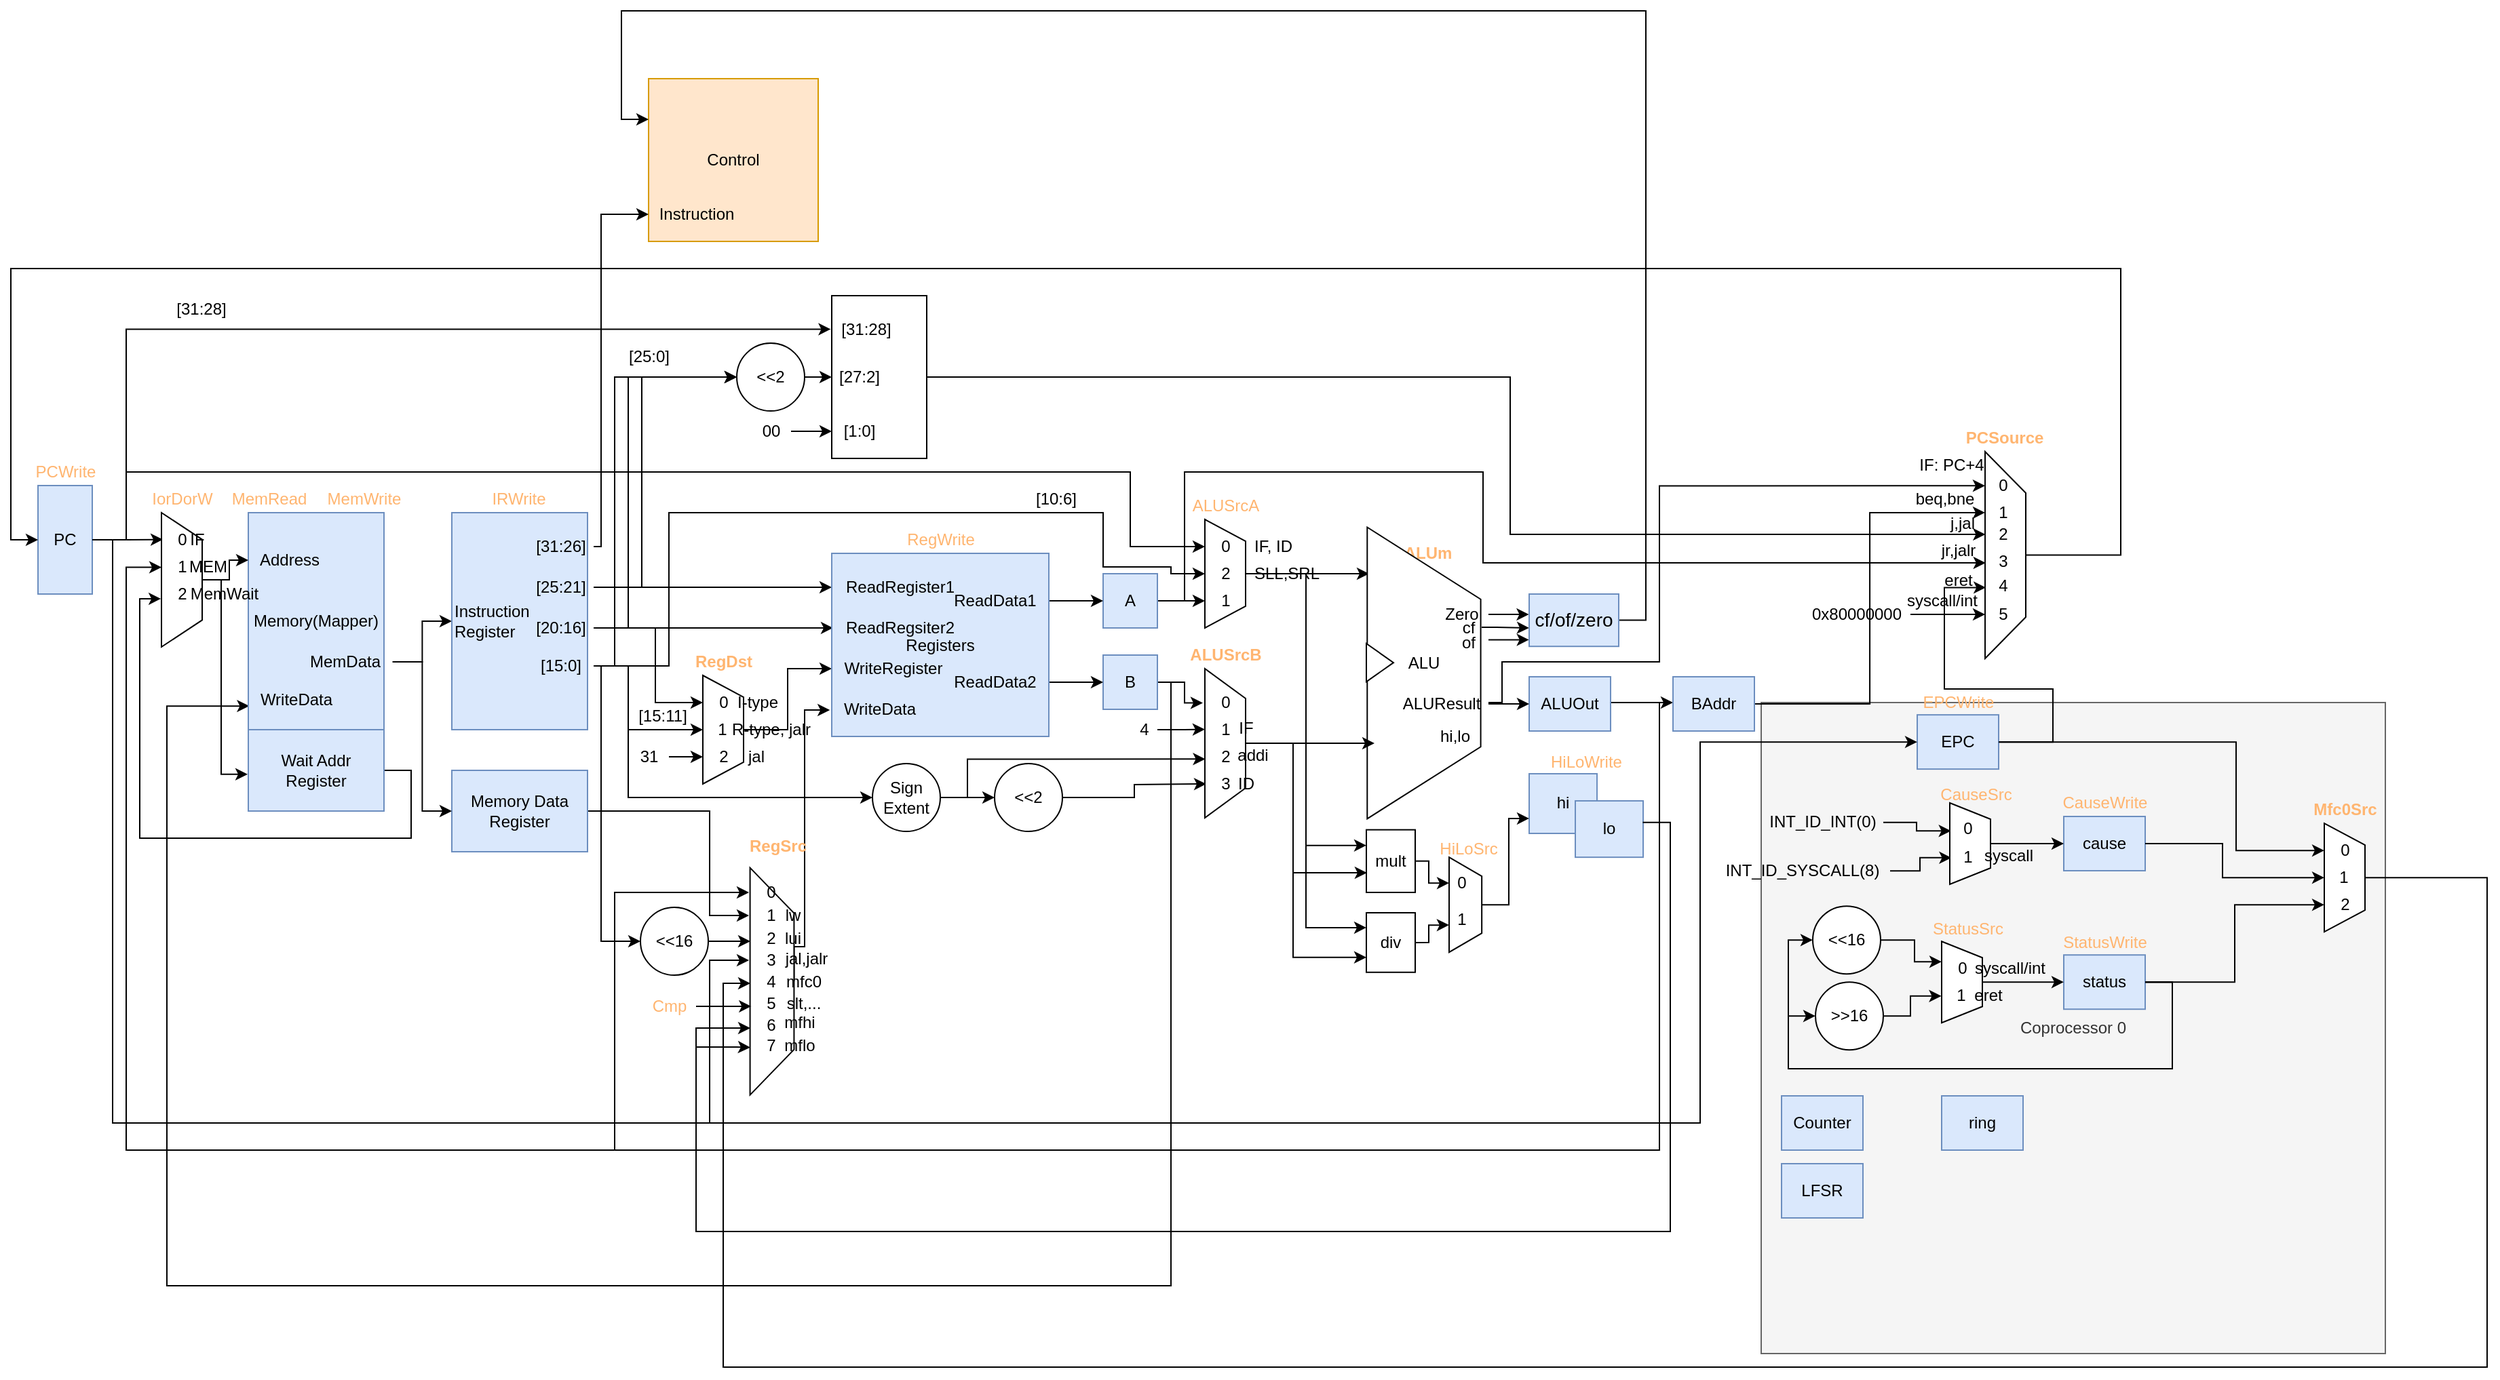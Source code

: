 <mxfile version="13.5.1" type="device"><diagram id="aFzu_sfiIZyxbT7JSSlX" name="Page-1"><mxGraphModel dx="977" dy="976" grid="1" gridSize="10" guides="1" tooltips="1" connect="1" arrows="1" fold="1" page="0" pageScale="1" pageWidth="827" pageHeight="1169" background="none" math="0" shadow="0"><root><mxCell id="0"/><mxCell id="1" parent="0"/><mxCell id="GMCVWdgiD9leQ6AUfy_7-96" value="Coprocessor 0" style="rounded=0;whiteSpace=wrap;html=1;fillColor=#f5f5f5;strokeColor=#666666;fontColor=#333333;" parent="1" vertex="1"><mxGeometry x="1405" y="220" width="460" height="480" as="geometry"/></mxCell><mxCell id="E-jrtbz5UGGaRJ2sErWN-3" style="edgeStyle=orthogonalEdgeStyle;rounded=0;orthogonalLoop=1;jettySize=auto;html=1;exitX=1;exitY=0.5;exitDx=0;exitDy=0;entryX=0.2;entryY=0.965;entryDx=0;entryDy=0;entryPerimeter=0;" parent="1" source="E-jrtbz5UGGaRJ2sErWN-1" target="E-jrtbz5UGGaRJ2sErWN-2" edge="1"><mxGeometry relative="1" as="geometry"/></mxCell><mxCell id="E-jrtbz5UGGaRJ2sErWN-160" style="edgeStyle=orthogonalEdgeStyle;rounded=0;orthogonalLoop=1;jettySize=auto;html=1;exitX=1;exitY=0.5;exitDx=0;exitDy=0;" parent="1" source="E-jrtbz5UGGaRJ2sErWN-107" edge="1"><mxGeometry relative="1" as="geometry"><Array as="points"><mxPoint x="630" y="300"/><mxPoint x="630" y="377"/></Array><mxPoint x="659" y="377" as="targetPoint"/></mxGeometry></mxCell><mxCell id="E-jrtbz5UGGaRJ2sErWN-107" value="Memory Data Register" style="rounded=0;whiteSpace=wrap;html=1;fillColor=#dae8fc;strokeColor=#6c8ebf;" parent="1" vertex="1"><mxGeometry x="440" y="270" width="100" height="60" as="geometry"/></mxCell><mxCell id="E-jrtbz5UGGaRJ2sErWN-112" style="edgeStyle=orthogonalEdgeStyle;rounded=0;orthogonalLoop=1;jettySize=auto;html=1;" parent="1" source="E-jrtbz5UGGaRJ2sErWN-15" target="E-jrtbz5UGGaRJ2sErWN-12" edge="1"><mxGeometry relative="1" as="geometry"/></mxCell><mxCell id="E-jrtbz5UGGaRJ2sErWN-113" style="edgeStyle=orthogonalEdgeStyle;rounded=0;orthogonalLoop=1;jettySize=auto;html=1;entryX=0;entryY=0.5;entryDx=0;entryDy=0;" parent="1" source="E-jrtbz5UGGaRJ2sErWN-15" target="E-jrtbz5UGGaRJ2sErWN-107" edge="1"><mxGeometry relative="1" as="geometry"/></mxCell><mxCell id="E-jrtbz5UGGaRJ2sErWN-114" style="edgeStyle=orthogonalEdgeStyle;rounded=0;orthogonalLoop=1;jettySize=auto;html=1;" parent="1" source="E-jrtbz5UGGaRJ2sErWN-35" target="E-jrtbz5UGGaRJ2sErWN-27" edge="1"><mxGeometry relative="1" as="geometry"/></mxCell><mxCell id="E-jrtbz5UGGaRJ2sErWN-115" style="edgeStyle=orthogonalEdgeStyle;rounded=0;orthogonalLoop=1;jettySize=auto;html=1;entryX=0.01;entryY=0.498;entryDx=0;entryDy=0;entryPerimeter=0;" parent="1" source="E-jrtbz5UGGaRJ2sErWN-36" target="E-jrtbz5UGGaRJ2sErWN-29" edge="1"><mxGeometry relative="1" as="geometry"/></mxCell><mxCell id="E-jrtbz5UGGaRJ2sErWN-123" style="edgeStyle=orthogonalEdgeStyle;rounded=0;orthogonalLoop=1;jettySize=auto;html=1;exitX=0.5;exitY=0;exitDx=0;exitDy=0;" parent="1" source="E-jrtbz5UGGaRJ2sErWN-119" target="E-jrtbz5UGGaRJ2sErWN-43" edge="1"><mxGeometry relative="1" as="geometry"/></mxCell><mxCell id="E-jrtbz5UGGaRJ2sErWN-130" style="edgeStyle=orthogonalEdgeStyle;rounded=0;orthogonalLoop=1;jettySize=auto;html=1;entryX=0.25;entryY=1;entryDx=0;entryDy=0;" parent="1" source="E-jrtbz5UGGaRJ2sErWN-36" target="E-jrtbz5UGGaRJ2sErWN-119" edge="1"><mxGeometry relative="1" as="geometry"><Array as="points"><mxPoint x="590" y="165"/><mxPoint x="590" y="220"/></Array></mxGeometry></mxCell><mxCell id="E-jrtbz5UGGaRJ2sErWN-129" style="edgeStyle=orthogonalEdgeStyle;rounded=0;orthogonalLoop=1;jettySize=auto;html=1;" parent="1" source="E-jrtbz5UGGaRJ2sErWN-40" edge="1"><mxGeometry relative="1" as="geometry"><Array as="points"><mxPoint x="570" y="193"/><mxPoint x="570" y="240"/><mxPoint x="625" y="240"/></Array><mxPoint x="625" y="240" as="targetPoint"/></mxGeometry></mxCell><mxCell id="E-jrtbz5UGGaRJ2sErWN-131" value="[15:11]" style="text;html=1;align=center;verticalAlign=middle;resizable=0;points=[];autosize=1;" parent="1" vertex="1"><mxGeometry x="570" y="220" width="50" height="20" as="geometry"/></mxCell><mxCell id="E-jrtbz5UGGaRJ2sErWN-141" style="edgeStyle=orthogonalEdgeStyle;rounded=0;orthogonalLoop=1;jettySize=auto;html=1;exitX=0.5;exitY=0;exitDx=0;exitDy=0;entryX=-0.02;entryY=0.525;entryDx=0;entryDy=0;entryPerimeter=0;" parent="1" source="E-jrtbz5UGGaRJ2sErWN-133" target="E-jrtbz5UGGaRJ2sErWN-44" edge="1"><mxGeometry relative="1" as="geometry"><Array as="points"><mxPoint x="692" y="400"/><mxPoint x="700" y="400"/><mxPoint x="700" y="225"/></Array></mxGeometry></mxCell><mxCell id="E-jrtbz5UGGaRJ2sErWN-143" value="" style="group" parent="1" vertex="1" connectable="0"><mxGeometry x="130" y="40" width="55" height="100" as="geometry"/></mxCell><mxCell id="E-jrtbz5UGGaRJ2sErWN-1" value="PC" style="rounded=0;whiteSpace=wrap;html=1;fillColor=#dae8fc;strokeColor=#6c8ebf;" parent="E-jrtbz5UGGaRJ2sErWN-143" vertex="1"><mxGeometry x="5" y="20" width="40" height="80" as="geometry"/></mxCell><mxCell id="E-jrtbz5UGGaRJ2sErWN-142" value="&lt;font color=&quot;#ffb570&quot;&gt;PCWrite&lt;/font&gt;" style="text;html=1;align=center;verticalAlign=middle;resizable=0;points=[];autosize=1;" parent="E-jrtbz5UGGaRJ2sErWN-143" vertex="1"><mxGeometry x="-5" width="60" height="20" as="geometry"/></mxCell><mxCell id="E-jrtbz5UGGaRJ2sErWN-159" style="edgeStyle=orthogonalEdgeStyle;rounded=0;orthogonalLoop=1;jettySize=auto;html=1;entryX=0.75;entryY=1;entryDx=0;entryDy=0;" parent="1" source="E-jrtbz5UGGaRJ2sErWN-145" target="E-jrtbz5UGGaRJ2sErWN-154" edge="1"><mxGeometry relative="1" as="geometry"/></mxCell><mxCell id="GMCVWdgiD9leQ6AUfy_7-22" style="edgeStyle=orthogonalEdgeStyle;rounded=0;orthogonalLoop=1;jettySize=auto;html=1;exitX=1;exitY=0.5;exitDx=0;exitDy=0;entryX=0.536;entryY=0.987;entryDx=0;entryDy=0;entryPerimeter=0;" parent="1" source="E-jrtbz5UGGaRJ2sErWN-145" target="E-jrtbz5UGGaRJ2sErWN-198" edge="1"><mxGeometry relative="1" as="geometry"><Array as="points"><mxPoint x="980" y="145"/><mxPoint x="980" y="50"/><mxPoint x="1200" y="50"/><mxPoint x="1200" y="117"/><mxPoint x="1570" y="117"/></Array></mxGeometry></mxCell><mxCell id="E-jrtbz5UGGaRJ2sErWN-145" value="A" style="rounded=0;whiteSpace=wrap;html=1;fillColor=#dae8fc;strokeColor=#6c8ebf;" parent="1" vertex="1"><mxGeometry x="920" y="125" width="40" height="40" as="geometry"/></mxCell><mxCell id="E-jrtbz5UGGaRJ2sErWN-178" style="edgeStyle=orthogonalEdgeStyle;rounded=0;orthogonalLoop=1;jettySize=auto;html=1;entryX=0.23;entryY=1.05;entryDx=0;entryDy=0;entryPerimeter=0;" parent="1" source="E-jrtbz5UGGaRJ2sErWN-147" target="E-jrtbz5UGGaRJ2sErWN-164" edge="1"><mxGeometry relative="1" as="geometry"/></mxCell><mxCell id="E-jrtbz5UGGaRJ2sErWN-207" style="edgeStyle=orthogonalEdgeStyle;rounded=0;orthogonalLoop=1;jettySize=auto;html=1;entryX=0.01;entryY=0.753;entryDx=0;entryDy=0;entryPerimeter=0;" parent="1" source="E-jrtbz5UGGaRJ2sErWN-147" target="E-jrtbz5UGGaRJ2sErWN-110" edge="1"><mxGeometry relative="1" as="geometry"><Array as="points"><mxPoint x="970" y="205"/><mxPoint x="970" y="650"/><mxPoint x="230" y="650"/><mxPoint x="230" y="223"/></Array></mxGeometry></mxCell><mxCell id="E-jrtbz5UGGaRJ2sErWN-147" value="B" style="rounded=0;whiteSpace=wrap;html=1;fillColor=#dae8fc;strokeColor=#6c8ebf;" parent="1" vertex="1"><mxGeometry x="920" y="185" width="40" height="40" as="geometry"/></mxCell><mxCell id="E-jrtbz5UGGaRJ2sErWN-148" style="edgeStyle=orthogonalEdgeStyle;rounded=0;orthogonalLoop=1;jettySize=auto;html=1;entryX=0;entryY=0.5;entryDx=0;entryDy=0;" parent="1" source="E-jrtbz5UGGaRJ2sErWN-97" target="E-jrtbz5UGGaRJ2sErWN-145" edge="1"><mxGeometry relative="1" as="geometry"/></mxCell><mxCell id="E-jrtbz5UGGaRJ2sErWN-149" style="edgeStyle=orthogonalEdgeStyle;rounded=0;orthogonalLoop=1;jettySize=auto;html=1;entryX=0;entryY=0.5;entryDx=0;entryDy=0;" parent="1" source="E-jrtbz5UGGaRJ2sErWN-98" target="E-jrtbz5UGGaRJ2sErWN-147" edge="1"><mxGeometry relative="1" as="geometry"/></mxCell><mxCell id="E-jrtbz5UGGaRJ2sErWN-152" value="" style="group" parent="1" vertex="1" connectable="0"><mxGeometry x="720" y="90" width="160" height="155" as="geometry"/></mxCell><mxCell id="E-jrtbz5UGGaRJ2sErWN-101" value="" style="group" parent="E-jrtbz5UGGaRJ2sErWN-152" vertex="1" connectable="0"><mxGeometry y="20" width="160" height="135" as="geometry"/></mxCell><mxCell id="E-jrtbz5UGGaRJ2sErWN-16" value="Registers" style="rounded=0;whiteSpace=wrap;html=1;fillColor=#dae8fc;strokeColor=#6c8ebf;" parent="E-jrtbz5UGGaRJ2sErWN-101" vertex="1"><mxGeometry width="160" height="135" as="geometry"/></mxCell><mxCell id="E-jrtbz5UGGaRJ2sErWN-27" value="ReadRegister1" style="text;html=1;align=center;verticalAlign=middle;resizable=0;points=[];autosize=1;" parent="E-jrtbz5UGGaRJ2sErWN-101" vertex="1"><mxGeometry y="15" width="100" height="20" as="geometry"/></mxCell><mxCell id="E-jrtbz5UGGaRJ2sErWN-29" value="ReadRegsiter2" style="text;html=1;align=center;verticalAlign=middle;resizable=0;points=[];autosize=1;" parent="E-jrtbz5UGGaRJ2sErWN-101" vertex="1"><mxGeometry y="45" width="100" height="20" as="geometry"/></mxCell><mxCell id="E-jrtbz5UGGaRJ2sErWN-43" value="WriteRegister" style="text;html=1;align=center;verticalAlign=middle;resizable=0;points=[];autosize=1;" parent="E-jrtbz5UGGaRJ2sErWN-101" vertex="1"><mxGeometry y="75" width="90" height="20" as="geometry"/></mxCell><mxCell id="E-jrtbz5UGGaRJ2sErWN-44" value="WriteData" style="text;html=1;align=center;verticalAlign=middle;resizable=0;points=[];autosize=1;" parent="E-jrtbz5UGGaRJ2sErWN-101" vertex="1"><mxGeometry y="105" width="70" height="20" as="geometry"/></mxCell><mxCell id="E-jrtbz5UGGaRJ2sErWN-97" value="ReadData1" style="text;html=1;align=center;verticalAlign=middle;resizable=0;points=[];autosize=1;" parent="E-jrtbz5UGGaRJ2sErWN-101" vertex="1"><mxGeometry x="80" y="25" width="80" height="20" as="geometry"/></mxCell><mxCell id="E-jrtbz5UGGaRJ2sErWN-98" value="ReadData2" style="text;html=1;align=center;verticalAlign=middle;resizable=0;points=[];autosize=1;" parent="E-jrtbz5UGGaRJ2sErWN-101" vertex="1"><mxGeometry x="80" y="85" width="80" height="20" as="geometry"/></mxCell><mxCell id="E-jrtbz5UGGaRJ2sErWN-151" value="&lt;font color=&quot;#ffb570&quot;&gt;RegWrite&lt;/font&gt;" style="text;html=1;align=center;verticalAlign=middle;resizable=0;points=[];autosize=1;" parent="E-jrtbz5UGGaRJ2sErWN-152" vertex="1"><mxGeometry x="45" width="70" height="20" as="geometry"/></mxCell><mxCell id="E-jrtbz5UGGaRJ2sErWN-161" style="edgeStyle=orthogonalEdgeStyle;rounded=0;orthogonalLoop=1;jettySize=auto;html=1;exitX=1;exitY=0.5;exitDx=0;exitDy=0;entryX=0.25;entryY=1;entryDx=0;entryDy=0;" parent="1" source="E-jrtbz5UGGaRJ2sErWN-1" target="E-jrtbz5UGGaRJ2sErWN-154" edge="1"><mxGeometry relative="1" as="geometry"><Array as="points"><mxPoint x="200" y="100"/><mxPoint x="200" y="50"/><mxPoint x="940" y="50"/><mxPoint x="940" y="105"/></Array></mxGeometry></mxCell><mxCell id="E-jrtbz5UGGaRJ2sErWN-174" style="edgeStyle=orthogonalEdgeStyle;rounded=0;orthogonalLoop=1;jettySize=auto;html=1;entryX=0.407;entryY=1.001;entryDx=0;entryDy=0;entryPerimeter=0;" parent="1" source="E-jrtbz5UGGaRJ2sErWN-172" target="E-jrtbz5UGGaRJ2sErWN-164" edge="1"><mxGeometry relative="1" as="geometry"/></mxCell><mxCell id="E-jrtbz5UGGaRJ2sErWN-172" value="4" style="text;html=1;align=center;verticalAlign=middle;resizable=0;points=[];autosize=1;" parent="1" vertex="1"><mxGeometry x="940" y="230" width="20" height="20" as="geometry"/></mxCell><mxCell id="E-jrtbz5UGGaRJ2sErWN-181" style="edgeStyle=orthogonalEdgeStyle;rounded=0;orthogonalLoop=1;jettySize=auto;html=1;entryX=0;entryY=0.5;entryDx=0;entryDy=0;" parent="1" source="E-jrtbz5UGGaRJ2sErWN-175" target="E-jrtbz5UGGaRJ2sErWN-180" edge="1"><mxGeometry relative="1" as="geometry"/></mxCell><mxCell id="E-jrtbz5UGGaRJ2sErWN-184" style="edgeStyle=orthogonalEdgeStyle;rounded=0;orthogonalLoop=1;jettySize=auto;html=1;exitX=1;exitY=0.5;exitDx=0;exitDy=0;entryX=0.606;entryY=0.991;entryDx=0;entryDy=0;entryPerimeter=0;" parent="1" source="E-jrtbz5UGGaRJ2sErWN-175" target="E-jrtbz5UGGaRJ2sErWN-164" edge="1"><mxGeometry relative="1" as="geometry"><Array as="points"><mxPoint x="820" y="290"/><mxPoint x="820" y="262"/></Array></mxGeometry></mxCell><mxCell id="E-jrtbz5UGGaRJ2sErWN-175" value="Sign Extent" style="ellipse;whiteSpace=wrap;html=1;aspect=fixed;" parent="1" vertex="1"><mxGeometry x="750" y="265" width="50" height="50" as="geometry"/></mxCell><mxCell id="E-jrtbz5UGGaRJ2sErWN-176" style="edgeStyle=orthogonalEdgeStyle;rounded=0;orthogonalLoop=1;jettySize=auto;html=1;entryX=0;entryY=0.5;entryDx=0;entryDy=0;" parent="1" source="E-jrtbz5UGGaRJ2sErWN-40" target="E-jrtbz5UGGaRJ2sErWN-175" edge="1"><mxGeometry relative="1" as="geometry"><Array as="points"><mxPoint x="570" y="193"/><mxPoint x="570" y="290"/></Array></mxGeometry></mxCell><mxCell id="E-jrtbz5UGGaRJ2sErWN-182" style="edgeStyle=orthogonalEdgeStyle;rounded=0;orthogonalLoop=1;jettySize=auto;html=1;" parent="1" source="E-jrtbz5UGGaRJ2sErWN-180" edge="1"><mxGeometry relative="1" as="geometry"><mxPoint x="996" y="280" as="targetPoint"/></mxGeometry></mxCell><mxCell id="E-jrtbz5UGGaRJ2sErWN-180" value="&amp;lt;&amp;lt;2" style="ellipse;whiteSpace=wrap;html=1;aspect=fixed;" parent="1" vertex="1"><mxGeometry x="840" y="265" width="50" height="50" as="geometry"/></mxCell><mxCell id="E-jrtbz5UGGaRJ2sErWN-193" style="edgeStyle=orthogonalEdgeStyle;rounded=0;orthogonalLoop=1;jettySize=auto;html=1;exitX=0.5;exitY=0;exitDx=0;exitDy=0;" parent="1" source="E-jrtbz5UGGaRJ2sErWN-154" edge="1"><mxGeometry relative="1" as="geometry"><mxPoint x="1116" y="125" as="targetPoint"/></mxGeometry></mxCell><mxCell id="E-jrtbz5UGGaRJ2sErWN-204" style="edgeStyle=orthogonalEdgeStyle;rounded=0;orthogonalLoop=1;jettySize=auto;html=1;" parent="1" source="E-jrtbz5UGGaRJ2sErWN-195" edge="1"><mxGeometry relative="1" as="geometry"><Array as="points"><mxPoint x="1330" y="220"/><mxPoint x="1330" y="550"/><mxPoint x="560" y="550"/><mxPoint x="560" y="360"/></Array><mxPoint x="659" y="360" as="targetPoint"/></mxGeometry></mxCell><mxCell id="E-jrtbz5UGGaRJ2sErWN-206" style="edgeStyle=orthogonalEdgeStyle;rounded=0;orthogonalLoop=1;jettySize=auto;html=1;entryX=0.407;entryY=0.999;entryDx=0;entryDy=0;entryPerimeter=0;" parent="1" source="E-jrtbz5UGGaRJ2sErWN-195" target="E-jrtbz5UGGaRJ2sErWN-2" edge="1"><mxGeometry relative="1" as="geometry"><Array as="points"><mxPoint x="1330" y="220"/><mxPoint x="1330" y="550"/><mxPoint x="200" y="550"/><mxPoint x="200" y="120"/></Array></mxGeometry></mxCell><mxCell id="iVoUZ4GSKzzk93Sb7hMg-4" style="edgeStyle=orthogonalEdgeStyle;rounded=0;orthogonalLoop=1;jettySize=auto;html=1;exitX=1;exitY=0.5;exitDx=0;exitDy=0;entryX=0;entryY=0.5;entryDx=0;entryDy=0;" parent="1" edge="1"><mxGeometry relative="1" as="geometry"><mxPoint x="1294" y="220" as="sourcePoint"/><mxPoint x="1340" y="220" as="targetPoint"/></mxGeometry></mxCell><mxCell id="E-jrtbz5UGGaRJ2sErWN-195" value="ALUOut" style="rounded=0;whiteSpace=wrap;html=1;fillColor=#dae8fc;strokeColor=#6c8ebf;" parent="1" vertex="1"><mxGeometry x="1234" y="201" width="60" height="40" as="geometry"/></mxCell><mxCell id="E-jrtbz5UGGaRJ2sErWN-212" style="edgeStyle=orthogonalEdgeStyle;rounded=0;orthogonalLoop=1;jettySize=auto;html=1;entryX=0.165;entryY=1.001;entryDx=0;entryDy=0;entryPerimeter=0;" parent="1" source="E-jrtbz5UGGaRJ2sErWN-190" target="E-jrtbz5UGGaRJ2sErWN-198" edge="1"><mxGeometry relative="1" as="geometry"><Array as="points"><mxPoint x="1214" y="220"/><mxPoint x="1214" y="190"/><mxPoint x="1330" y="190"/><mxPoint x="1330" y="60"/></Array></mxGeometry></mxCell><mxCell id="E-jrtbz5UGGaRJ2sErWN-230" style="edgeStyle=orthogonalEdgeStyle;rounded=0;orthogonalLoop=1;jettySize=auto;html=1;exitX=1;exitY=0.5;exitDx=0;exitDy=0;entryX=0;entryY=0.5;entryDx=0;entryDy=0;" parent="1" source="E-jrtbz5UGGaRJ2sErWN-213" target="E-jrtbz5UGGaRJ2sErWN-226" edge="1"><mxGeometry relative="1" as="geometry"/></mxCell><mxCell id="E-jrtbz5UGGaRJ2sErWN-213" value="&amp;lt;&amp;lt;2" style="ellipse;whiteSpace=wrap;html=1;aspect=fixed;" parent="1" vertex="1"><mxGeometry x="650" y="-45" width="50" height="50" as="geometry"/></mxCell><mxCell id="E-jrtbz5UGGaRJ2sErWN-215" style="edgeStyle=orthogonalEdgeStyle;rounded=0;orthogonalLoop=1;jettySize=auto;html=1;entryX=0;entryY=0.5;entryDx=0;entryDy=0;" parent="1" source="E-jrtbz5UGGaRJ2sErWN-35" target="E-jrtbz5UGGaRJ2sErWN-213" edge="1"><mxGeometry relative="1" as="geometry"><Array as="points"><mxPoint x="580" y="135"/><mxPoint x="580" y="-20"/></Array></mxGeometry></mxCell><mxCell id="E-jrtbz5UGGaRJ2sErWN-216" style="edgeStyle=orthogonalEdgeStyle;rounded=0;orthogonalLoop=1;jettySize=auto;html=1;entryX=0;entryY=0.5;entryDx=0;entryDy=0;" parent="1" source="E-jrtbz5UGGaRJ2sErWN-36" target="E-jrtbz5UGGaRJ2sErWN-213" edge="1"><mxGeometry relative="1" as="geometry"><Array as="points"><mxPoint x="570" y="165"/><mxPoint x="570" y="-20"/></Array></mxGeometry></mxCell><mxCell id="E-jrtbz5UGGaRJ2sErWN-218" style="edgeStyle=orthogonalEdgeStyle;rounded=0;orthogonalLoop=1;jettySize=auto;html=1;entryX=0;entryY=0.5;entryDx=0;entryDy=0;" parent="1" source="E-jrtbz5UGGaRJ2sErWN-40" target="E-jrtbz5UGGaRJ2sErWN-213" edge="1"><mxGeometry relative="1" as="geometry"><Array as="points"><mxPoint x="560" y="193"/><mxPoint x="560" y="-20"/></Array></mxGeometry></mxCell><mxCell id="E-jrtbz5UGGaRJ2sErWN-219" value="[25:0]" style="text;html=1;align=center;verticalAlign=middle;resizable=0;points=[];autosize=1;" parent="1" vertex="1"><mxGeometry x="560" y="-45" width="50" height="20" as="geometry"/></mxCell><mxCell id="E-jrtbz5UGGaRJ2sErWN-240" style="edgeStyle=orthogonalEdgeStyle;rounded=0;orthogonalLoop=1;jettySize=auto;html=1;entryX=0.399;entryY=0.994;entryDx=0;entryDy=0;entryPerimeter=0;" parent="1" source="E-jrtbz5UGGaRJ2sErWN-226" target="E-jrtbz5UGGaRJ2sErWN-198" edge="1"><mxGeometry relative="1" as="geometry"><Array as="points"><mxPoint x="1220" y="-20"/><mxPoint x="1220" y="96"/><mxPoint x="1570" y="96"/></Array></mxGeometry></mxCell><mxCell id="E-jrtbz5UGGaRJ2sErWN-234" style="edgeStyle=orthogonalEdgeStyle;rounded=0;orthogonalLoop=1;jettySize=auto;html=1;" parent="1" source="E-jrtbz5UGGaRJ2sErWN-231" edge="1"><mxGeometry relative="1" as="geometry"><mxPoint x="720" y="20" as="targetPoint"/><Array as="points"><mxPoint x="720" y="20"/></Array></mxGeometry></mxCell><mxCell id="E-jrtbz5UGGaRJ2sErWN-231" value="00" style="text;html=1;align=center;verticalAlign=middle;resizable=0;points=[];autosize=1;" parent="1" vertex="1"><mxGeometry x="660" y="10" width="30" height="20" as="geometry"/></mxCell><mxCell id="E-jrtbz5UGGaRJ2sErWN-238" style="edgeStyle=orthogonalEdgeStyle;rounded=0;orthogonalLoop=1;jettySize=auto;html=1;entryX=-0.011;entryY=0.206;entryDx=0;entryDy=0;entryPerimeter=0;" parent="1" source="E-jrtbz5UGGaRJ2sErWN-1" target="E-jrtbz5UGGaRJ2sErWN-226" edge="1"><mxGeometry relative="1" as="geometry"><Array as="points"><mxPoint x="200" y="100"/><mxPoint x="200" y="-55"/></Array></mxGeometry></mxCell><mxCell id="E-jrtbz5UGGaRJ2sErWN-239" value="[31:28]" style="text;html=1;align=center;verticalAlign=middle;resizable=0;points=[];autosize=1;" parent="1" vertex="1"><mxGeometry x="229.5" y="-80" width="50" height="20" as="geometry"/></mxCell><mxCell id="E-jrtbz5UGGaRJ2sErWN-241" style="edgeStyle=orthogonalEdgeStyle;rounded=0;orthogonalLoop=1;jettySize=auto;html=1;entryX=0;entryY=0.5;entryDx=0;entryDy=0;exitX=0.5;exitY=0;exitDx=0;exitDy=0;" parent="1" source="E-jrtbz5UGGaRJ2sErWN-198" target="E-jrtbz5UGGaRJ2sErWN-1" edge="1"><mxGeometry relative="1" as="geometry"><mxPoint x="710" y="-70" as="targetPoint"/><Array as="points"><mxPoint x="1670" y="111"/><mxPoint x="1670" y="-100"/><mxPoint x="115" y="-100"/><mxPoint x="115" y="100"/></Array></mxGeometry></mxCell><mxCell id="E-jrtbz5UGGaRJ2sErWN-245" value="" style="group" parent="1" vertex="1" connectable="0"><mxGeometry x="585" y="-240" width="125" height="120" as="geometry"/></mxCell><mxCell id="E-jrtbz5UGGaRJ2sErWN-242" value="Control" style="rounded=0;whiteSpace=wrap;html=1;fillColor=#ffe6cc;strokeColor=#d79b00;" parent="E-jrtbz5UGGaRJ2sErWN-245" vertex="1"><mxGeometry width="125" height="120" as="geometry"/></mxCell><mxCell id="E-jrtbz5UGGaRJ2sErWN-244" value="Instruction" style="text;html=1;align=center;verticalAlign=middle;resizable=0;points=[];autosize=1;" parent="E-jrtbz5UGGaRJ2sErWN-245" vertex="1"><mxGeometry y="90" width="70" height="20" as="geometry"/></mxCell><mxCell id="E-jrtbz5UGGaRJ2sErWN-246" style="edgeStyle=orthogonalEdgeStyle;rounded=0;orthogonalLoop=1;jettySize=auto;html=1;" parent="1" source="E-jrtbz5UGGaRJ2sErWN-34" target="E-jrtbz5UGGaRJ2sErWN-242" edge="1"><mxGeometry relative="1" as="geometry"><Array as="points"><mxPoint x="550" y="105"/><mxPoint x="550" y="-140"/></Array></mxGeometry></mxCell><mxCell id="E-jrtbz5UGGaRJ2sErWN-250" value="" style="group" parent="1" vertex="1" connectable="0"><mxGeometry x="270" y="60" width="140" height="180" as="geometry"/></mxCell><mxCell id="E-jrtbz5UGGaRJ2sErWN-124" value="" style="group" parent="E-jrtbz5UGGaRJ2sErWN-250" vertex="1" connectable="0"><mxGeometry x="20" y="20" width="100" height="160" as="geometry"/></mxCell><mxCell id="E-jrtbz5UGGaRJ2sErWN-5" value="Memory(Mapper)" style="rounded=0;whiteSpace=wrap;html=1;fillColor=#dae8fc;strokeColor=#6c8ebf;" parent="E-jrtbz5UGGaRJ2sErWN-124" vertex="1"><mxGeometry width="100" height="160" as="geometry"/></mxCell><mxCell id="E-jrtbz5UGGaRJ2sErWN-7" value="Address" style="text;html=1;align=center;verticalAlign=middle;resizable=0;points=[];autosize=1;" parent="E-jrtbz5UGGaRJ2sErWN-124" vertex="1"><mxGeometry y="25" width="60" height="20" as="geometry"/></mxCell><mxCell id="E-jrtbz5UGGaRJ2sErWN-15" value="MemData" style="text;html=1;align=center;verticalAlign=middle;resizable=0;points=[];autosize=1;" parent="E-jrtbz5UGGaRJ2sErWN-124" vertex="1"><mxGeometry x="36.364" y="100" width="70" height="20" as="geometry"/></mxCell><mxCell id="E-jrtbz5UGGaRJ2sErWN-110" value="WriteData" style="text;html=1;align=center;verticalAlign=middle;resizable=0;points=[];autosize=1;" parent="E-jrtbz5UGGaRJ2sErWN-124" vertex="1"><mxGeometry y="127.5" width="70" height="20" as="geometry"/></mxCell><mxCell id="E-jrtbz5UGGaRJ2sErWN-247" value="&lt;font color=&quot;#ffb570&quot;&gt;MemWrite&lt;/font&gt;" style="text;html=1;align=center;verticalAlign=middle;resizable=0;points=[];autosize=1;" parent="E-jrtbz5UGGaRJ2sErWN-250" vertex="1"><mxGeometry x="70" width="70" height="20" as="geometry"/></mxCell><mxCell id="E-jrtbz5UGGaRJ2sErWN-248" value="&lt;font color=&quot;#ffb570&quot;&gt;MemRead&lt;/font&gt;" style="text;html=1;align=center;verticalAlign=middle;resizable=0;points=[];autosize=1;" parent="E-jrtbz5UGGaRJ2sErWN-250" vertex="1"><mxGeometry width="70" height="20" as="geometry"/></mxCell><mxCell id="lUkIgDj6iN0wfcpPOs6G-2" value="" style="group" parent="1" vertex="1" connectable="0"><mxGeometry x="715" y="-80" width="75" height="120" as="geometry"/></mxCell><mxCell id="E-jrtbz5UGGaRJ2sErWN-226" value="" style="rounded=0;whiteSpace=wrap;html=1;" parent="lUkIgDj6iN0wfcpPOs6G-2" vertex="1"><mxGeometry x="5" width="70" height="120" as="geometry"/></mxCell><mxCell id="E-jrtbz5UGGaRJ2sErWN-227" value="[1:0]" style="text;html=1;align=center;verticalAlign=middle;resizable=0;points=[];autosize=1;" parent="lUkIgDj6iN0wfcpPOs6G-2" vertex="1"><mxGeometry x="5" y="90" width="40" height="20" as="geometry"/></mxCell><mxCell id="E-jrtbz5UGGaRJ2sErWN-235" value="[27:2]" style="text;html=1;align=center;verticalAlign=middle;resizable=0;points=[];autosize=1;" parent="lUkIgDj6iN0wfcpPOs6G-2" vertex="1"><mxGeometry y="50" width="50" height="20" as="geometry"/></mxCell><mxCell id="E-jrtbz5UGGaRJ2sErWN-236" value="[31:28]" style="text;html=1;align=center;verticalAlign=middle;resizable=0;points=[];autosize=1;" parent="lUkIgDj6iN0wfcpPOs6G-2" vertex="1"><mxGeometry x="5" y="15" width="50" height="20" as="geometry"/></mxCell><mxCell id="lUkIgDj6iN0wfcpPOs6G-5" value="j,jal" style="text;html=1;align=center;verticalAlign=middle;resizable=0;points=[];autosize=1;" parent="1" vertex="1"><mxGeometry x="1538" y="78" width="30" height="20" as="geometry"/></mxCell><mxCell id="lUkIgDj6iN0wfcpPOs6G-8" value="beq,bne" style="text;html=1;align=center;verticalAlign=middle;resizable=0;points=[];autosize=1;" parent="1" vertex="1"><mxGeometry x="1510" y="60" width="60" height="20" as="geometry"/></mxCell><mxCell id="lUkIgDj6iN0wfcpPOs6G-9" value="IF: PC+4" style="text;html=1;align=center;verticalAlign=middle;resizable=0;points=[];autosize=1;" parent="1" vertex="1"><mxGeometry x="1515" y="35" width="60" height="20" as="geometry"/></mxCell><mxCell id="iVoUZ4GSKzzk93Sb7hMg-16" style="edgeStyle=orthogonalEdgeStyle;rounded=0;orthogonalLoop=1;jettySize=auto;html=1;exitX=1;exitY=0.5;exitDx=0;exitDy=0;entryX=0.323;entryY=0.994;entryDx=0;entryDy=0;entryPerimeter=0;" parent="1" source="lUkIgDj6iN0wfcpPOs6G-15" target="E-jrtbz5UGGaRJ2sErWN-133" edge="1"><mxGeometry relative="1" as="geometry"/></mxCell><mxCell id="lUkIgDj6iN0wfcpPOs6G-15" value="&amp;lt;&amp;lt;16" style="ellipse;whiteSpace=wrap;html=1;aspect=fixed;" parent="1" vertex="1"><mxGeometry x="579" y="371" width="50" height="50" as="geometry"/></mxCell><mxCell id="lUkIgDj6iN0wfcpPOs6G-19" style="edgeStyle=orthogonalEdgeStyle;rounded=0;orthogonalLoop=1;jettySize=auto;html=1;entryX=0;entryY=0.5;entryDx=0;entryDy=0;" parent="1" source="E-jrtbz5UGGaRJ2sErWN-40" target="lUkIgDj6iN0wfcpPOs6G-15" edge="1"><mxGeometry relative="1" as="geometry"><Array as="points"><mxPoint x="550" y="193"/><mxPoint x="550" y="396"/></Array></mxGeometry></mxCell><mxCell id="GMCVWdgiD9leQ6AUfy_7-11" style="edgeStyle=orthogonalEdgeStyle;rounded=0;orthogonalLoop=1;jettySize=auto;html=1;exitX=1;exitY=0.5;exitDx=0;exitDy=0;" parent="1" source="E-jrtbz5UGGaRJ2sErWN-1" edge="1"><mxGeometry relative="1" as="geometry"><Array as="points"><mxPoint x="190" y="100"/><mxPoint x="190" y="530"/><mxPoint x="630" y="530"/><mxPoint x="630" y="410"/></Array><mxPoint x="659" y="410" as="targetPoint"/></mxGeometry></mxCell><mxCell id="E-jrtbz5UGGaRJ2sErWN-119" value="" style="shape=trapezoid;perimeter=trapezoidPerimeter;whiteSpace=wrap;html=1;rotation=90;" parent="1" vertex="1"><mxGeometry x="600" y="225" width="80" height="30" as="geometry"/></mxCell><mxCell id="E-jrtbz5UGGaRJ2sErWN-120" value="0" style="text;html=1;align=center;verticalAlign=middle;resizable=0;points=[];autosize=1;" parent="1" vertex="1"><mxGeometry x="630" y="210" width="20" height="20" as="geometry"/></mxCell><mxCell id="E-jrtbz5UGGaRJ2sErWN-121" value="&lt;font color=&quot;#ffb570&quot;&gt;&lt;b&gt;RegDst&lt;/b&gt;&lt;/font&gt;" style="text;html=1;align=center;verticalAlign=middle;resizable=0;points=[];autosize=1;" parent="1" vertex="1"><mxGeometry x="610" y="180" width="60" height="20" as="geometry"/></mxCell><mxCell id="E-jrtbz5UGGaRJ2sErWN-122" value="1" style="text;html=1;align=center;verticalAlign=middle;resizable=0;points=[];autosize=1;" parent="1" vertex="1"><mxGeometry x="629" y="230" width="20" height="20" as="geometry"/></mxCell><mxCell id="GMCVWdgiD9leQ6AUfy_7-14" value="2" style="text;html=1;align=center;verticalAlign=middle;resizable=0;points=[];autosize=1;" parent="1" vertex="1"><mxGeometry x="630" y="250" width="20" height="20" as="geometry"/></mxCell><mxCell id="GMCVWdgiD9leQ6AUfy_7-15" value="R-type, jalr" style="text;html=1;align=center;verticalAlign=middle;resizable=0;points=[];autosize=1;" parent="1" vertex="1"><mxGeometry x="640" y="230" width="70" height="20" as="geometry"/></mxCell><mxCell id="GMCVWdgiD9leQ6AUfy_7-16" value="I-type" style="text;html=1;align=center;verticalAlign=middle;resizable=0;points=[];autosize=1;" parent="1" vertex="1"><mxGeometry x="640" y="210" width="50" height="20" as="geometry"/></mxCell><mxCell id="GMCVWdgiD9leQ6AUfy_7-20" style="edgeStyle=orthogonalEdgeStyle;rounded=0;orthogonalLoop=1;jettySize=auto;html=1;entryX=0.75;entryY=1;entryDx=0;entryDy=0;" parent="1" source="GMCVWdgiD9leQ6AUfy_7-17" target="E-jrtbz5UGGaRJ2sErWN-119" edge="1"><mxGeometry relative="1" as="geometry"><mxPoint x="620" y="260" as="targetPoint"/><Array as="points"/></mxGeometry></mxCell><mxCell id="GMCVWdgiD9leQ6AUfy_7-17" value="31" style="text;html=1;align=center;verticalAlign=middle;resizable=0;points=[];autosize=1;" parent="1" vertex="1"><mxGeometry x="570" y="250" width="30" height="20" as="geometry"/></mxCell><mxCell id="GMCVWdgiD9leQ6AUfy_7-21" value="jal" style="text;html=1;align=center;verticalAlign=middle;resizable=0;points=[];autosize=1;" parent="1" vertex="1"><mxGeometry x="649" y="250" width="30" height="20" as="geometry"/></mxCell><mxCell id="GMCVWdgiD9leQ6AUfy_7-23" value="jr,jalr" style="text;html=1;align=center;verticalAlign=middle;resizable=0;points=[];autosize=1;" parent="1" vertex="1"><mxGeometry x="1530" y="98" width="40" height="20" as="geometry"/></mxCell><mxCell id="E-jrtbz5UGGaRJ2sErWN-198" value="" style="shape=trapezoid;perimeter=trapezoidPerimeter;whiteSpace=wrap;html=1;rotation=90;" parent="1" vertex="1"><mxGeometry x="1508.75" y="96.25" width="152.5" height="30" as="geometry"/></mxCell><mxCell id="E-jrtbz5UGGaRJ2sErWN-199" value="0" style="text;html=1;align=center;verticalAlign=middle;resizable=0;points=[];autosize=1;" parent="1" vertex="1"><mxGeometry x="1573" y="50" width="20" height="20" as="geometry"/></mxCell><mxCell id="E-jrtbz5UGGaRJ2sErWN-200" value="&lt;font color=&quot;#ffb570&quot;&gt;&lt;b&gt;PCSource&lt;/b&gt;&lt;/font&gt;" style="text;html=1;align=center;verticalAlign=middle;resizable=0;points=[];autosize=1;" parent="1" vertex="1"><mxGeometry x="1549" y="15" width="70" height="20" as="geometry"/></mxCell><mxCell id="E-jrtbz5UGGaRJ2sErWN-201" value="1" style="text;html=1;align=center;verticalAlign=middle;resizable=0;points=[];autosize=1;" parent="1" vertex="1"><mxGeometry x="1573" y="70" width="20" height="20" as="geometry"/></mxCell><mxCell id="E-jrtbz5UGGaRJ2sErWN-202" value="2" style="text;html=1;align=center;verticalAlign=middle;resizable=0;points=[];autosize=1;" parent="1" vertex="1"><mxGeometry x="1573" y="86.25" width="20" height="20" as="geometry"/></mxCell><mxCell id="E-jrtbz5UGGaRJ2sErWN-203" value="3" style="text;html=1;align=center;verticalAlign=middle;resizable=0;points=[];autosize=1;" parent="1" vertex="1"><mxGeometry x="1573" y="106.25" width="20" height="20" as="geometry"/></mxCell><mxCell id="GMCVWdgiD9leQ6AUfy_7-27" value="4" style="text;html=1;align=center;verticalAlign=middle;resizable=0;points=[];autosize=1;" parent="1" vertex="1"><mxGeometry x="1573" y="124" width="20" height="20" as="geometry"/></mxCell><mxCell id="GMCVWdgiD9leQ6AUfy_7-29" style="edgeStyle=orthogonalEdgeStyle;rounded=0;orthogonalLoop=1;jettySize=auto;html=1;exitX=1;exitY=0.5;exitDx=0;exitDy=0;entryX=0.657;entryY=0.98;entryDx=0;entryDy=0;entryPerimeter=0;" parent="1" source="GMCVWdgiD9leQ6AUfy_7-28" target="E-jrtbz5UGGaRJ2sErWN-198" edge="1"><mxGeometry relative="1" as="geometry"><Array as="points"><mxPoint x="1620" y="249"/><mxPoint x="1620" y="210"/><mxPoint x="1540" y="210"/><mxPoint x="1540" y="135"/></Array></mxGeometry></mxCell><mxCell id="GMCVWdgiD9leQ6AUfy_7-31" value="" style="group" parent="1" vertex="1" connectable="0"><mxGeometry x="1515" y="210" width="70" height="59.07" as="geometry"/></mxCell><mxCell id="GMCVWdgiD9leQ6AUfy_7-28" value="EPC" style="rounded=0;whiteSpace=wrap;html=1;fillColor=#dae8fc;strokeColor=#6c8ebf;" parent="GMCVWdgiD9leQ6AUfy_7-31" vertex="1"><mxGeometry x="5" y="19.07" width="60" height="40" as="geometry"/></mxCell><mxCell id="GMCVWdgiD9leQ6AUfy_7-30" value="&lt;font color=&quot;#ffb570&quot;&gt;EPCWrite&lt;/font&gt;" style="text;html=1;align=center;verticalAlign=middle;resizable=0;points=[];autosize=1;" parent="GMCVWdgiD9leQ6AUfy_7-31" vertex="1"><mxGeometry width="70" height="20" as="geometry"/></mxCell><mxCell id="GMCVWdgiD9leQ6AUfy_7-32" value="eret" style="text;html=1;align=center;verticalAlign=middle;resizable=0;points=[];autosize=1;" parent="1" vertex="1"><mxGeometry x="1530" y="120" width="40" height="20" as="geometry"/></mxCell><mxCell id="GMCVWdgiD9leQ6AUfy_7-33" value="" style="group" parent="1" vertex="1" connectable="0"><mxGeometry x="1623" y="387.04" width="75" height="59.07" as="geometry"/></mxCell><mxCell id="GMCVWdgiD9leQ6AUfy_7-34" value="status" style="rounded=0;whiteSpace=wrap;html=1;fillColor=#dae8fc;strokeColor=#6c8ebf;" parent="GMCVWdgiD9leQ6AUfy_7-33" vertex="1"><mxGeometry x="5" y="19.07" width="60" height="40" as="geometry"/></mxCell><mxCell id="GMCVWdgiD9leQ6AUfy_7-35" value="&lt;font color=&quot;#ffb570&quot;&gt;StatusWrite&lt;/font&gt;" style="text;html=1;align=center;verticalAlign=middle;resizable=0;points=[];autosize=1;" parent="GMCVWdgiD9leQ6AUfy_7-33" vertex="1"><mxGeometry x="-5" width="80" height="20" as="geometry"/></mxCell><mxCell id="GMCVWdgiD9leQ6AUfy_7-48" style="edgeStyle=orthogonalEdgeStyle;rounded=0;orthogonalLoop=1;jettySize=auto;html=1;exitX=1;exitY=0.5;exitDx=0;exitDy=0;entryX=0.25;entryY=1;entryDx=0;entryDy=0;" parent="1" source="GMCVWdgiD9leQ6AUfy_7-36" target="GMCVWdgiD9leQ6AUfy_7-40" edge="1"><mxGeometry relative="1" as="geometry"><mxPoint x="1503" y="387.11" as="sourcePoint"/><Array as="points"><mxPoint x="1518" y="395.07"/><mxPoint x="1518" y="411.07"/></Array></mxGeometry></mxCell><mxCell id="GMCVWdgiD9leQ6AUfy_7-36" value="&amp;lt;&amp;lt;16" style="ellipse;whiteSpace=wrap;html=1;aspect=fixed;" parent="1" vertex="1"><mxGeometry x="1443" y="370.07" width="50" height="50" as="geometry"/></mxCell><mxCell id="GMCVWdgiD9leQ6AUfy_7-49" style="edgeStyle=orthogonalEdgeStyle;rounded=0;orthogonalLoop=1;jettySize=auto;html=1;exitX=1;exitY=0.5;exitDx=0;exitDy=0;entryX=0.671;entryY=1.008;entryDx=0;entryDy=0;entryPerimeter=0;" parent="1" source="GMCVWdgiD9leQ6AUfy_7-37" target="GMCVWdgiD9leQ6AUfy_7-40" edge="1"><mxGeometry relative="1" as="geometry"><Array as="points"><mxPoint x="1515" y="451.07"/><mxPoint x="1515" y="436.07"/></Array></mxGeometry></mxCell><mxCell id="GMCVWdgiD9leQ6AUfy_7-37" value="&amp;gt;&amp;gt;16" style="ellipse;whiteSpace=wrap;html=1;aspect=fixed;" parent="1" vertex="1"><mxGeometry x="1445" y="426.11" width="50" height="50" as="geometry"/></mxCell><mxCell id="GMCVWdgiD9leQ6AUfy_7-51" style="edgeStyle=orthogonalEdgeStyle;rounded=0;orthogonalLoop=1;jettySize=auto;html=1;exitX=0.5;exitY=0;exitDx=0;exitDy=0;" parent="1" source="GMCVWdgiD9leQ6AUfy_7-40" target="GMCVWdgiD9leQ6AUfy_7-34" edge="1"><mxGeometry relative="1" as="geometry"/></mxCell><mxCell id="GMCVWdgiD9leQ6AUfy_7-40" value="" style="shape=trapezoid;perimeter=trapezoidPerimeter;whiteSpace=wrap;html=1;rotation=90;" parent="1" vertex="1"><mxGeometry x="1523" y="411.11" width="60" height="30" as="geometry"/></mxCell><mxCell id="GMCVWdgiD9leQ6AUfy_7-41" value="0" style="text;html=1;align=center;verticalAlign=middle;resizable=0;points=[];autosize=1;" parent="1" vertex="1"><mxGeometry x="1543" y="406.11" width="20" height="20" as="geometry"/></mxCell><mxCell id="GMCVWdgiD9leQ6AUfy_7-42" value="&lt;font color=&quot;#ffb570&quot;&gt;StatusSrc&lt;/font&gt;" style="text;html=1;align=center;verticalAlign=middle;resizable=0;points=[];autosize=1;" parent="1" vertex="1"><mxGeometry x="1522" y="377.11" width="70" height="20" as="geometry"/></mxCell><mxCell id="GMCVWdgiD9leQ6AUfy_7-43" value="1" style="text;html=1;align=center;verticalAlign=middle;resizable=0;points=[];autosize=1;" parent="1" vertex="1"><mxGeometry x="1542" y="426.11" width="20" height="20" as="geometry"/></mxCell><mxCell id="GMCVWdgiD9leQ6AUfy_7-45" value="eret" style="text;html=1;align=center;verticalAlign=middle;resizable=0;points=[];autosize=1;" parent="1" vertex="1"><mxGeometry x="1552" y="426.11" width="40" height="20" as="geometry"/></mxCell><mxCell id="GMCVWdgiD9leQ6AUfy_7-46" value="syscall/int" style="text;html=1;align=center;verticalAlign=middle;resizable=0;points=[];autosize=1;" parent="1" vertex="1"><mxGeometry x="1553" y="406.11" width="70" height="20" as="geometry"/></mxCell><mxCell id="GMCVWdgiD9leQ6AUfy_7-53" value="" style="group" parent="1" vertex="1" connectable="0"><mxGeometry x="1623" y="315.93" width="75" height="59.07" as="geometry"/></mxCell><mxCell id="GMCVWdgiD9leQ6AUfy_7-54" value="cause" style="rounded=0;whiteSpace=wrap;html=1;fillColor=#dae8fc;strokeColor=#6c8ebf;" parent="GMCVWdgiD9leQ6AUfy_7-53" vertex="1"><mxGeometry x="5" y="-11.93" width="60" height="40" as="geometry"/></mxCell><mxCell id="GMCVWdgiD9leQ6AUfy_7-56" style="edgeStyle=orthogonalEdgeStyle;rounded=0;orthogonalLoop=1;jettySize=auto;html=1;exitX=1;exitY=0.5;exitDx=0;exitDy=0;entryX=0;entryY=0.5;entryDx=0;entryDy=0;" parent="1" source="E-jrtbz5UGGaRJ2sErWN-1" target="GMCVWdgiD9leQ6AUfy_7-28" edge="1"><mxGeometry relative="1" as="geometry"><Array as="points"><mxPoint x="190" y="100"/><mxPoint x="190" y="530"/><mxPoint x="1360" y="530"/><mxPoint x="1360" y="249"/></Array></mxGeometry></mxCell><mxCell id="E-jrtbz5UGGaRJ2sErWN-191" value="&lt;font color=&quot;#ffb570&quot;&gt;&lt;b&gt;ALUm&lt;/b&gt;&lt;/font&gt;" style="text;html=1;align=center;verticalAlign=middle;resizable=0;points=[];autosize=1;" parent="1" vertex="1"><mxGeometry x="1134" y="99.996" width="50" height="20" as="geometry"/></mxCell><mxCell id="GMCVWdgiD9leQ6AUfy_7-71" style="edgeStyle=orthogonalEdgeStyle;rounded=0;orthogonalLoop=1;jettySize=auto;html=1;entryX=0.344;entryY=0.971;entryDx=0;entryDy=0;entryPerimeter=0;" parent="1" source="GMCVWdgiD9leQ6AUfy_7-59" target="GMCVWdgiD9leQ6AUfy_7-63" edge="1"><mxGeometry relative="1" as="geometry"/></mxCell><mxCell id="GMCVWdgiD9leQ6AUfy_7-59" value="INT_ID_INT(0)" style="text;html=1;align=center;verticalAlign=middle;resizable=0;points=[];autosize=1;" parent="1" vertex="1"><mxGeometry x="1405" y="298.43" width="90" height="20" as="geometry"/></mxCell><mxCell id="GMCVWdgiD9leQ6AUfy_7-72" style="edgeStyle=orthogonalEdgeStyle;rounded=0;orthogonalLoop=1;jettySize=auto;html=1;entryX=0.674;entryY=0.959;entryDx=0;entryDy=0;entryPerimeter=0;" parent="1" source="GMCVWdgiD9leQ6AUfy_7-60" target="GMCVWdgiD9leQ6AUfy_7-63" edge="1"><mxGeometry relative="1" as="geometry"/></mxCell><mxCell id="GMCVWdgiD9leQ6AUfy_7-60" value="INT_ID_SYSCALL(8)" style="text;html=1;align=center;verticalAlign=middle;resizable=0;points=[];autosize=1;" parent="1" vertex="1"><mxGeometry x="1370" y="334.07" width="130" height="20" as="geometry"/></mxCell><mxCell id="GMCVWdgiD9leQ6AUfy_7-61" style="edgeStyle=orthogonalEdgeStyle;rounded=0;orthogonalLoop=1;jettySize=auto;html=1;exitX=1;exitY=0.5;exitDx=0;exitDy=0;entryX=0;entryY=0.5;entryDx=0;entryDy=0;" parent="1" source="GMCVWdgiD9leQ6AUfy_7-34" target="GMCVWdgiD9leQ6AUfy_7-36" edge="1"><mxGeometry relative="1" as="geometry"><Array as="points"><mxPoint x="1708" y="426.07"/><mxPoint x="1708" y="490.07"/><mxPoint x="1425" y="490.07"/><mxPoint x="1425" y="395.07"/></Array></mxGeometry></mxCell><mxCell id="GMCVWdgiD9leQ6AUfy_7-62" style="edgeStyle=orthogonalEdgeStyle;rounded=0;orthogonalLoop=1;jettySize=auto;html=1;exitX=1;exitY=0.5;exitDx=0;exitDy=0;entryX=0;entryY=0.5;entryDx=0;entryDy=0;" parent="1" source="GMCVWdgiD9leQ6AUfy_7-34" target="GMCVWdgiD9leQ6AUfy_7-37" edge="1"><mxGeometry relative="1" as="geometry"><Array as="points"><mxPoint x="1708" y="426.07"/><mxPoint x="1708" y="490.07"/><mxPoint x="1425" y="490.07"/><mxPoint x="1425" y="451.07"/></Array></mxGeometry></mxCell><mxCell id="GMCVWdgiD9leQ6AUfy_7-68" style="edgeStyle=orthogonalEdgeStyle;rounded=0;orthogonalLoop=1;jettySize=auto;html=1;exitX=0.5;exitY=0;exitDx=0;exitDy=0;" parent="1" source="GMCVWdgiD9leQ6AUfy_7-63" target="GMCVWdgiD9leQ6AUfy_7-54" edge="1"><mxGeometry relative="1" as="geometry"/></mxCell><mxCell id="GMCVWdgiD9leQ6AUfy_7-63" value="" style="shape=trapezoid;perimeter=trapezoidPerimeter;whiteSpace=wrap;html=1;rotation=90;" parent="1" vertex="1"><mxGeometry x="1529" y="309" width="60" height="30" as="geometry"/></mxCell><mxCell id="GMCVWdgiD9leQ6AUfy_7-64" value="0" style="text;html=1;align=center;verticalAlign=middle;resizable=0;points=[];autosize=1;" parent="1" vertex="1"><mxGeometry x="1547" y="303.07" width="20" height="20" as="geometry"/></mxCell><mxCell id="GMCVWdgiD9leQ6AUfy_7-65" value="&lt;font color=&quot;#ffb570&quot;&gt;CauseSrc&lt;/font&gt;" style="text;html=1;align=center;verticalAlign=middle;resizable=0;points=[];autosize=1;" parent="1" vertex="1"><mxGeometry x="1528" y="278.43" width="70" height="20" as="geometry"/></mxCell><mxCell id="GMCVWdgiD9leQ6AUfy_7-66" value="1" style="text;html=1;align=center;verticalAlign=middle;resizable=0;points=[];autosize=1;" parent="1" vertex="1"><mxGeometry x="1547" y="324" width="20" height="20" as="geometry"/></mxCell><mxCell id="GMCVWdgiD9leQ6AUfy_7-67" value="syscall" style="text;html=1;align=center;verticalAlign=middle;resizable=0;points=[];autosize=1;" parent="1" vertex="1"><mxGeometry x="1562" y="323.07" width="50" height="20" as="geometry"/></mxCell><mxCell id="GMCVWdgiD9leQ6AUfy_7-83" style="edgeStyle=orthogonalEdgeStyle;rounded=0;orthogonalLoop=1;jettySize=auto;html=1;exitX=0.5;exitY=0;exitDx=0;exitDy=0;" parent="1" source="GMCVWdgiD9leQ6AUfy_7-74" edge="1"><mxGeometry relative="1" as="geometry"><Array as="points"><mxPoint x="1940" y="349"/><mxPoint x="1940" y="710"/><mxPoint x="640" y="710"/><mxPoint x="640" y="427"/></Array><mxPoint x="660" y="427" as="targetPoint"/></mxGeometry></mxCell><mxCell id="GMCVWdgiD9leQ6AUfy_7-74" value="" style="shape=trapezoid;perimeter=trapezoidPerimeter;whiteSpace=wrap;html=1;rotation=90;" parent="1" vertex="1"><mxGeometry x="1795" y="334.07" width="80" height="30" as="geometry"/></mxCell><mxCell id="GMCVWdgiD9leQ6AUfy_7-75" value="0" style="text;html=1;align=center;verticalAlign=middle;resizable=0;points=[];autosize=1;" parent="1" vertex="1"><mxGeometry x="1825" y="319.07" width="20" height="20" as="geometry"/></mxCell><mxCell id="GMCVWdgiD9leQ6AUfy_7-76" value="&lt;font color=&quot;#ffb570&quot;&gt;&lt;b&gt;Mfc0Src&lt;/b&gt;&lt;/font&gt;" style="text;html=1;align=center;verticalAlign=middle;resizable=0;points=[];autosize=1;" parent="1" vertex="1"><mxGeometry x="1805" y="289.07" width="60" height="20" as="geometry"/></mxCell><mxCell id="GMCVWdgiD9leQ6AUfy_7-77" value="1" style="text;html=1;align=center;verticalAlign=middle;resizable=0;points=[];autosize=1;" parent="1" vertex="1"><mxGeometry x="1824" y="339.07" width="20" height="20" as="geometry"/></mxCell><mxCell id="GMCVWdgiD9leQ6AUfy_7-78" value="2" style="text;html=1;align=center;verticalAlign=middle;resizable=0;points=[];autosize=1;" parent="1" vertex="1"><mxGeometry x="1825" y="359.07" width="20" height="20" as="geometry"/></mxCell><mxCell id="GMCVWdgiD9leQ6AUfy_7-55" value="&lt;font color=&quot;#ffb570&quot;&gt;CauseWrite&lt;/font&gt;" style="text;html=1;align=center;verticalAlign=middle;resizable=0;points=[];autosize=1;" parent="1" vertex="1"><mxGeometry x="1618" y="284" width="80" height="20" as="geometry"/></mxCell><mxCell id="GMCVWdgiD9leQ6AUfy_7-88" value="5" style="text;html=1;align=center;verticalAlign=middle;resizable=0;points=[];autosize=1;" parent="1" vertex="1"><mxGeometry x="1573" y="145" width="20" height="20" as="geometry"/></mxCell><mxCell id="GMCVWdgiD9leQ6AUfy_7-91" style="edgeStyle=orthogonalEdgeStyle;rounded=0;orthogonalLoop=1;jettySize=auto;html=1;entryX=0.787;entryY=1;entryDx=0;entryDy=0;entryPerimeter=0;" parent="1" source="GMCVWdgiD9leQ6AUfy_7-89" target="E-jrtbz5UGGaRJ2sErWN-198" edge="1"><mxGeometry relative="1" as="geometry"/></mxCell><mxCell id="GMCVWdgiD9leQ6AUfy_7-89" value="0x80000000" style="text;html=1;align=center;verticalAlign=middle;resizable=0;points=[];autosize=1;" parent="1" vertex="1"><mxGeometry x="1435" y="145" width="80" height="20" as="geometry"/></mxCell><mxCell id="GMCVWdgiD9leQ6AUfy_7-92" value="syscall/int" style="text;html=1;align=center;verticalAlign=middle;resizable=0;points=[];autosize=1;" parent="1" vertex="1"><mxGeometry x="1503" y="135" width="70" height="20" as="geometry"/></mxCell><mxCell id="GMCVWdgiD9leQ6AUfy_7-93" style="edgeStyle=orthogonalEdgeStyle;rounded=0;orthogonalLoop=1;jettySize=auto;html=1;exitX=1;exitY=0.5;exitDx=0;exitDy=0;entryX=0.25;entryY=1;entryDx=0;entryDy=0;" parent="1" source="GMCVWdgiD9leQ6AUfy_7-28" target="GMCVWdgiD9leQ6AUfy_7-74" edge="1"><mxGeometry relative="1" as="geometry"><Array as="points"><mxPoint x="1755" y="249.07"/><mxPoint x="1755" y="329.07"/></Array></mxGeometry></mxCell><mxCell id="GMCVWdgiD9leQ6AUfy_7-94" style="edgeStyle=orthogonalEdgeStyle;rounded=0;orthogonalLoop=1;jettySize=auto;html=1;exitX=1;exitY=0.5;exitDx=0;exitDy=0;entryX=0.5;entryY=1;entryDx=0;entryDy=0;" parent="1" source="GMCVWdgiD9leQ6AUfy_7-54" target="GMCVWdgiD9leQ6AUfy_7-74" edge="1"><mxGeometry relative="1" as="geometry"><Array as="points"><mxPoint x="1745" y="324.07"/><mxPoint x="1745" y="349.07"/></Array></mxGeometry></mxCell><mxCell id="GMCVWdgiD9leQ6AUfy_7-95" style="edgeStyle=orthogonalEdgeStyle;rounded=0;orthogonalLoop=1;jettySize=auto;html=1;exitX=1;exitY=0.5;exitDx=0;exitDy=0;entryX=0.75;entryY=1;entryDx=0;entryDy=0;" parent="1" source="GMCVWdgiD9leQ6AUfy_7-34" target="GMCVWdgiD9leQ6AUfy_7-74" edge="1"><mxGeometry relative="1" as="geometry"/></mxCell><mxCell id="iVoUZ4GSKzzk93Sb7hMg-22" style="edgeStyle=orthogonalEdgeStyle;rounded=0;orthogonalLoop=1;jettySize=auto;html=1;entryX=0.791;entryY=0.995;entryDx=0;entryDy=0;entryPerimeter=0;" parent="1" target="E-jrtbz5UGGaRJ2sErWN-133" edge="1"><mxGeometry relative="1" as="geometry"><mxPoint x="650" y="480" as="targetPoint"/><mxPoint x="620" y="480" as="sourcePoint"/><Array as="points"><mxPoint x="620" y="474"/><mxPoint x="650" y="474"/></Array></mxGeometry></mxCell><mxCell id="E-jrtbz5UGGaRJ2sErWN-133" value="" style="shape=trapezoid;perimeter=trapezoidPerimeter;whiteSpace=wrap;html=1;rotation=90;" parent="1" vertex="1"><mxGeometry x="592.25" y="409.35" width="167.5" height="32.42" as="geometry"/></mxCell><mxCell id="E-jrtbz5UGGaRJ2sErWN-134" value="0" style="text;html=1;align=center;verticalAlign=middle;resizable=0;points=[];autosize=1;" parent="1" vertex="1"><mxGeometry x="665" y="350.069" width="20" height="20" as="geometry"/></mxCell><mxCell id="E-jrtbz5UGGaRJ2sErWN-135" value="&lt;font color=&quot;#ffb570&quot;&gt;&lt;b&gt;RegSrc&lt;/b&gt;&lt;/font&gt;" style="text;html=1;align=center;verticalAlign=middle;resizable=0;points=[];autosize=1;" parent="1" vertex="1"><mxGeometry x="650" y="316" width="60" height="20" as="geometry"/></mxCell><mxCell id="E-jrtbz5UGGaRJ2sErWN-136" value="1" style="text;html=1;align=center;verticalAlign=middle;resizable=0;points=[];autosize=1;" parent="1" vertex="1"><mxGeometry x="665" y="367.042" width="20" height="20" as="geometry"/></mxCell><mxCell id="lUkIgDj6iN0wfcpPOs6G-14" value="2" style="text;html=1;align=center;verticalAlign=middle;resizable=0;points=[];autosize=1;" parent="1" vertex="1"><mxGeometry x="665" y="383.805" width="20" height="20" as="geometry"/></mxCell><mxCell id="UBuvPGdbc7G1wserD29u-2" value="lw" style="text;html=1;align=center;verticalAlign=middle;resizable=0;points=[];autosize=1;" parent="1" vertex="1"><mxGeometry x="676" y="367.042" width="30" height="20" as="geometry"/></mxCell><mxCell id="UBuvPGdbc7G1wserD29u-3" value="lui" style="text;html=1;align=center;verticalAlign=middle;resizable=0;points=[];autosize=1;" parent="1" vertex="1"><mxGeometry x="676" y="383.805" width="30" height="20" as="geometry"/></mxCell><mxCell id="GMCVWdgiD9leQ6AUfy_7-4" value="3" style="text;html=1;align=center;verticalAlign=middle;resizable=0;points=[];autosize=1;" parent="1" vertex="1"><mxGeometry x="665" y="400.068" width="20" height="20" as="geometry"/></mxCell><mxCell id="GMCVWdgiD9leQ6AUfy_7-5" value="jal,jalr" style="text;html=1;align=center;verticalAlign=middle;resizable=0;points=[];autosize=1;" parent="1" vertex="1"><mxGeometry x="676" y="399.106" width="50" height="20" as="geometry"/></mxCell><mxCell id="GMCVWdgiD9leQ6AUfy_7-81" value="4" style="text;html=1;align=center;verticalAlign=middle;resizable=0;points=[];autosize=1;" parent="1" vertex="1"><mxGeometry x="665" y="416.11" width="20" height="20" as="geometry"/></mxCell><mxCell id="GMCVWdgiD9leQ6AUfy_7-82" value="mfc0" style="text;html=1;align=center;verticalAlign=middle;resizable=0;points=[];autosize=1;" parent="1" vertex="1"><mxGeometry x="679" y="416.11" width="40" height="20" as="geometry"/></mxCell><mxCell id="TzINJqb1iQmFPzdjJoiE-1" value="5" style="text;html=1;align=center;verticalAlign=middle;resizable=0;points=[];autosize=1;" parent="1" vertex="1"><mxGeometry x="665" y="432.02" width="20" height="20" as="geometry"/></mxCell><mxCell id="TzINJqb1iQmFPzdjJoiE-2" value="slt,..." style="text;html=1;align=center;verticalAlign=middle;resizable=0;points=[];autosize=1;" parent="1" vertex="1"><mxGeometry x="679" y="432.04" width="40" height="20" as="geometry"/></mxCell><mxCell id="TzINJqb1iQmFPzdjJoiE-4" style="edgeStyle=orthogonalEdgeStyle;rounded=0;orthogonalLoop=1;jettySize=auto;html=1;entryX=0.61;entryY=0.973;entryDx=0;entryDy=0;entryPerimeter=0;" parent="1" source="TzINJqb1iQmFPzdjJoiE-3" target="E-jrtbz5UGGaRJ2sErWN-133" edge="1"><mxGeometry relative="1" as="geometry"/></mxCell><mxCell id="TzINJqb1iQmFPzdjJoiE-3" value="&lt;font color=&quot;#ffb570&quot;&gt;&lt;span&gt;Cmp&lt;/span&gt;&lt;/font&gt;" style="text;html=1;align=center;verticalAlign=middle;resizable=0;points=[];autosize=1;fontStyle=0" parent="1" vertex="1"><mxGeometry x="580" y="434.02" width="40" height="20" as="geometry"/></mxCell><mxCell id="E-jrtbz5UGGaRJ2sErWN-185" value="" style="shape=trapezoid;perimeter=trapezoidPerimeter;whiteSpace=wrap;html=1;rotation=90;size=0.247;" parent="1" vertex="1"><mxGeometry x="1048.99" y="156.41" width="214.95" height="83.64" as="geometry"/></mxCell><mxCell id="E-jrtbz5UGGaRJ2sErWN-186" value="" style="triangle;whiteSpace=wrap;html=1;" parent="1" vertex="1"><mxGeometry x="1114" y="176.49" width="20" height="28.17" as="geometry"/></mxCell><mxCell id="E-jrtbz5UGGaRJ2sErWN-188" value="ALU" style="text;html=1;align=center;verticalAlign=middle;resizable=0;points=[];autosize=1;" parent="1" vertex="1"><mxGeometry x="1136.47" y="180.725" width="40" height="20" as="geometry"/></mxCell><mxCell id="gly-kMJdILfO-6ikFtbw-6" style="edgeStyle=orthogonalEdgeStyle;rounded=0;orthogonalLoop=1;jettySize=auto;html=1;entryX=-0.004;entryY=0.389;entryDx=0;entryDy=0;entryPerimeter=0;" edge="1" parent="1" source="E-jrtbz5UGGaRJ2sErWN-189" target="TzINJqb1iQmFPzdjJoiE-9"><mxGeometry relative="1" as="geometry"/></mxCell><mxCell id="E-jrtbz5UGGaRJ2sErWN-189" value="Zero" style="text;html=1;align=center;verticalAlign=middle;resizable=0;points=[];autosize=1;" parent="1" vertex="1"><mxGeometry x="1164" y="145.0" width="40" height="20" as="geometry"/></mxCell><mxCell id="iVoUZ4GSKzzk93Sb7hMg-15" style="edgeStyle=orthogonalEdgeStyle;rounded=0;orthogonalLoop=1;jettySize=auto;html=1;entryX=0;entryY=0.5;entryDx=0;entryDy=0;" parent="1" source="E-jrtbz5UGGaRJ2sErWN-190" target="E-jrtbz5UGGaRJ2sErWN-195" edge="1"><mxGeometry relative="1" as="geometry"/></mxCell><mxCell id="E-jrtbz5UGGaRJ2sErWN-190" value="ALUResult" style="text;html=1;align=center;verticalAlign=middle;resizable=0;points=[];autosize=1;" parent="1" vertex="1"><mxGeometry x="1134" y="210.963" width="70" height="20" as="geometry"/></mxCell><mxCell id="TzINJqb1iQmFPzdjJoiE-10" style="edgeStyle=orthogonalEdgeStyle;rounded=0;orthogonalLoop=1;jettySize=auto;html=1;" parent="1" source="TzINJqb1iQmFPzdjJoiE-5" edge="1"><mxGeometry relative="1" as="geometry"><Array as="points"><mxPoint x="1210" y="165"/><mxPoint x="1210" y="165"/></Array><mxPoint x="1234" y="165" as="targetPoint"/></mxGeometry></mxCell><mxCell id="TzINJqb1iQmFPzdjJoiE-5" value="cf" style="text;html=1;align=center;verticalAlign=middle;resizable=0;points=[];autosize=1;" parent="1" vertex="1"><mxGeometry x="1179" y="154.5" width="20" height="20" as="geometry"/></mxCell><mxCell id="TzINJqb1iQmFPzdjJoiE-11" style="edgeStyle=orthogonalEdgeStyle;rounded=0;orthogonalLoop=1;jettySize=auto;html=1;entryX=-0.002;entryY=0.873;entryDx=0;entryDy=0;entryPerimeter=0;" parent="1" source="TzINJqb1iQmFPzdjJoiE-6" target="TzINJqb1iQmFPzdjJoiE-9" edge="1"><mxGeometry relative="1" as="geometry"><Array as="points"><mxPoint x="1224" y="174"/></Array></mxGeometry></mxCell><mxCell id="TzINJqb1iQmFPzdjJoiE-6" value="of" style="text;html=1;align=center;verticalAlign=middle;resizable=0;points=[];autosize=1;" parent="1" vertex="1"><mxGeometry x="1174" y="165.93" width="30" height="20" as="geometry"/></mxCell><mxCell id="gly-kMJdILfO-6ikFtbw-7" style="edgeStyle=orthogonalEdgeStyle;rounded=0;orthogonalLoop=1;jettySize=auto;html=1;exitX=1;exitY=0.5;exitDx=0;exitDy=0;entryX=0;entryY=0.25;entryDx=0;entryDy=0;" edge="1" parent="1" source="TzINJqb1iQmFPzdjJoiE-9" target="E-jrtbz5UGGaRJ2sErWN-242"><mxGeometry relative="1" as="geometry"><Array as="points"><mxPoint x="1320" y="159"/><mxPoint x="1320" y="-290"/><mxPoint x="565" y="-290"/><mxPoint x="565" y="-210"/></Array></mxGeometry></mxCell><mxCell id="TzINJqb1iQmFPzdjJoiE-9" value="&lt;font style=&quot;font-size: 14px&quot;&gt;cf/of/zero&lt;/font&gt;" style="rounded=0;whiteSpace=wrap;html=1;fillColor=#dae8fc;strokeColor=#6c8ebf;" parent="1" vertex="1"><mxGeometry x="1234" y="140" width="66" height="38.6" as="geometry"/></mxCell><mxCell id="iVoUZ4GSKzzk93Sb7hMg-5" style="edgeStyle=orthogonalEdgeStyle;rounded=0;orthogonalLoop=1;jettySize=auto;html=1;exitX=1;exitY=0.5;exitDx=0;exitDy=0;entryX=0.295;entryY=1;entryDx=0;entryDy=0;entryPerimeter=0;" parent="1" source="iVoUZ4GSKzzk93Sb7hMg-3" target="E-jrtbz5UGGaRJ2sErWN-198" edge="1"><mxGeometry relative="1" as="geometry"><mxPoint x="1520" y="100" as="targetPoint"/></mxGeometry></mxCell><mxCell id="iVoUZ4GSKzzk93Sb7hMg-3" value="BAddr" style="rounded=0;whiteSpace=wrap;html=1;fillColor=#dae8fc;strokeColor=#6c8ebf;" parent="1" vertex="1"><mxGeometry x="1340" y="201" width="60" height="40" as="geometry"/></mxCell><mxCell id="iVoUZ4GSKzzk93Sb7hMg-10" value="" style="group" parent="1" vertex="1" connectable="0"><mxGeometry x="1234" y="249.92" width="84" height="84.15" as="geometry"/></mxCell><mxCell id="iVoUZ4GSKzzk93Sb7hMg-6" value="hi" style="rounded=0;whiteSpace=wrap;html=1;fillColor=#dae8fc;strokeColor=#6c8ebf;" parent="iVoUZ4GSKzzk93Sb7hMg-10" vertex="1"><mxGeometry y="22.57" width="50" height="44" as="geometry"/></mxCell><mxCell id="iVoUZ4GSKzzk93Sb7hMg-7" value="lo" style="rounded=0;whiteSpace=wrap;html=1;fillColor=#dae8fc;strokeColor=#6c8ebf;" parent="iVoUZ4GSKzzk93Sb7hMg-10" vertex="1"><mxGeometry x="34" y="42.57" width="50" height="41.58" as="geometry"/></mxCell><mxCell id="iVoUZ4GSKzzk93Sb7hMg-8" value="&lt;span style=&quot;color: rgb(255 , 181 , 112) ; font-family: &amp;#34;helvetica&amp;#34; ; font-size: 12px ; font-style: normal ; letter-spacing: normal ; text-align: center ; text-indent: 0px ; text-transform: none ; word-spacing: 0px ; background-color: rgb(255 , 255 , 255)&quot;&gt;HiLoWrite&lt;/span&gt;" style="text;whiteSpace=wrap;html=1;" parent="iVoUZ4GSKzzk93Sb7hMg-10" vertex="1"><mxGeometry x="14" width="60" height="30" as="geometry"/></mxCell><mxCell id="iVoUZ4GSKzzk93Sb7hMg-13" value="hi,lo" style="text;html=1;align=center;verticalAlign=middle;resizable=0;points=[];autosize=1;" parent="1" vertex="1"><mxGeometry x="1159" y="235.003" width="40" height="20" as="geometry"/></mxCell><mxCell id="iVoUZ4GSKzzk93Sb7hMg-17" value="6" style="text;html=1;align=center;verticalAlign=middle;resizable=0;points=[];autosize=1;" parent="1" vertex="1"><mxGeometry x="665" y="448.04" width="20" height="20" as="geometry"/></mxCell><mxCell id="iVoUZ4GSKzzk93Sb7hMg-18" value="7" style="text;html=1;align=center;verticalAlign=middle;resizable=0;points=[];autosize=1;" parent="1" vertex="1"><mxGeometry x="665" y="463.04" width="20" height="20" as="geometry"/></mxCell><mxCell id="iVoUZ4GSKzzk93Sb7hMg-19" value="mfhi" style="text;html=1;align=center;verticalAlign=middle;resizable=0;points=[];autosize=1;" parent="1" vertex="1"><mxGeometry x="676" y="446.11" width="40" height="20" as="geometry"/></mxCell><mxCell id="iVoUZ4GSKzzk93Sb7hMg-20" value="mflo" style="text;html=1;align=center;verticalAlign=middle;resizable=0;points=[];autosize=1;" parent="1" vertex="1"><mxGeometry x="676" y="463.04" width="40" height="20" as="geometry"/></mxCell><mxCell id="iVoUZ4GSKzzk93Sb7hMg-21" style="edgeStyle=orthogonalEdgeStyle;rounded=0;orthogonalLoop=1;jettySize=auto;html=1;exitX=0.994;exitY=0.382;exitDx=0;exitDy=0;exitPerimeter=0;" parent="1" source="iVoUZ4GSKzzk93Sb7hMg-7" edge="1"><mxGeometry relative="1" as="geometry"><mxPoint x="660" y="460" as="targetPoint"/><Array as="points"><mxPoint x="1338" y="308"/><mxPoint x="1338" y="610"/><mxPoint x="620" y="610"/><mxPoint x="620" y="460"/></Array></mxGeometry></mxCell><mxCell id="iVoUZ4GSKzzk93Sb7hMg-45" style="edgeStyle=orthogonalEdgeStyle;rounded=0;orthogonalLoop=1;jettySize=auto;html=1;exitX=1;exitY=0.5;exitDx=0;exitDy=0;entryX=0.272;entryY=0.999;entryDx=0;entryDy=0;entryPerimeter=0;" parent="1" source="iVoUZ4GSKzzk93Sb7hMg-24" target="iVoUZ4GSKzzk93Sb7hMg-40" edge="1"><mxGeometry relative="1" as="geometry"><Array as="points"><mxPoint x="1160" y="337"/><mxPoint x="1160" y="353"/></Array></mxGeometry></mxCell><mxCell id="iVoUZ4GSKzzk93Sb7hMg-24" value="mult" style="rounded=0;whiteSpace=wrap;html=1;" parent="1" vertex="1"><mxGeometry x="1114" y="313.81" width="36" height="46.19" as="geometry"/></mxCell><mxCell id="iVoUZ4GSKzzk93Sb7hMg-46" style="edgeStyle=orthogonalEdgeStyle;rounded=0;orthogonalLoop=1;jettySize=auto;html=1;exitX=1;exitY=0.5;exitDx=0;exitDy=0;entryX=0.714;entryY=1.003;entryDx=0;entryDy=0;entryPerimeter=0;" parent="1" source="iVoUZ4GSKzzk93Sb7hMg-28" target="iVoUZ4GSKzzk93Sb7hMg-40" edge="1"><mxGeometry relative="1" as="geometry"><Array as="points"><mxPoint x="1160" y="397"/><mxPoint x="1160" y="384"/></Array></mxGeometry></mxCell><mxCell id="iVoUZ4GSKzzk93Sb7hMg-28" value="div" style="rounded=0;whiteSpace=wrap;html=1;" parent="1" vertex="1"><mxGeometry x="1114" y="375" width="36" height="43.89" as="geometry"/></mxCell><mxCell id="iVoUZ4GSKzzk93Sb7hMg-30" style="edgeStyle=orthogonalEdgeStyle;rounded=0;orthogonalLoop=1;jettySize=auto;html=1;exitX=0.5;exitY=0;exitDx=0;exitDy=0;entryX=0;entryY=0.25;entryDx=0;entryDy=0;" parent="1" source="E-jrtbz5UGGaRJ2sErWN-154" target="iVoUZ4GSKzzk93Sb7hMg-28" edge="1"><mxGeometry relative="1" as="geometry"/></mxCell><mxCell id="iVoUZ4GSKzzk93Sb7hMg-32" style="edgeStyle=orthogonalEdgeStyle;rounded=0;orthogonalLoop=1;jettySize=auto;html=1;exitX=0.5;exitY=0;exitDx=0;exitDy=0;entryX=0;entryY=0.25;entryDx=0;entryDy=0;" parent="1" source="E-jrtbz5UGGaRJ2sErWN-154" target="iVoUZ4GSKzzk93Sb7hMg-24" edge="1"><mxGeometry relative="1" as="geometry"/></mxCell><mxCell id="iVoUZ4GSKzzk93Sb7hMg-36" style="edgeStyle=orthogonalEdgeStyle;rounded=0;orthogonalLoop=1;jettySize=auto;html=1;exitX=0.5;exitY=0;exitDx=0;exitDy=0;entryX=0.012;entryY=0.687;entryDx=0;entryDy=0;entryPerimeter=0;" parent="1" source="E-jrtbz5UGGaRJ2sErWN-164" target="iVoUZ4GSKzzk93Sb7hMg-24" edge="1"><mxGeometry relative="1" as="geometry"><Array as="points"><mxPoint x="1060" y="250"/><mxPoint x="1060" y="346"/></Array></mxGeometry></mxCell><mxCell id="iVoUZ4GSKzzk93Sb7hMg-37" style="edgeStyle=orthogonalEdgeStyle;rounded=0;orthogonalLoop=1;jettySize=auto;html=1;exitX=0.5;exitY=0;exitDx=0;exitDy=0;entryX=0;entryY=0.75;entryDx=0;entryDy=0;" parent="1" source="E-jrtbz5UGGaRJ2sErWN-164" target="iVoUZ4GSKzzk93Sb7hMg-28" edge="1"><mxGeometry relative="1" as="geometry"><Array as="points"><mxPoint x="1060" y="250"/><mxPoint x="1060" y="408"/></Array></mxGeometry></mxCell><mxCell id="iVoUZ4GSKzzk93Sb7hMg-38" style="edgeStyle=orthogonalEdgeStyle;rounded=0;orthogonalLoop=1;jettySize=auto;html=1;exitX=0.5;exitY=0;exitDx=0;exitDy=0;entryX=0.741;entryY=0.936;entryDx=0;entryDy=0;entryPerimeter=0;" parent="1" source="E-jrtbz5UGGaRJ2sErWN-164" target="E-jrtbz5UGGaRJ2sErWN-185" edge="1"><mxGeometry relative="1" as="geometry"/></mxCell><mxCell id="E-jrtbz5UGGaRJ2sErWN-164" value="" style="shape=trapezoid;perimeter=trapezoidPerimeter;whiteSpace=wrap;html=1;rotation=90;" parent="1" vertex="1"><mxGeometry x="955" y="235" width="110" height="30" as="geometry"/></mxCell><mxCell id="E-jrtbz5UGGaRJ2sErWN-165" value="0" style="text;html=1;align=center;verticalAlign=middle;resizable=0;points=[];autosize=1;" parent="1" vertex="1"><mxGeometry x="1000" y="210" width="20" height="20" as="geometry"/></mxCell><mxCell id="E-jrtbz5UGGaRJ2sErWN-166" value="&lt;font color=&quot;#ffb570&quot;&gt;&lt;b&gt;ALUSrcB&lt;/b&gt;&lt;/font&gt;" style="text;html=1;align=center;verticalAlign=middle;resizable=0;points=[];autosize=1;" parent="1" vertex="1"><mxGeometry x="975" y="175" width="70" height="20" as="geometry"/></mxCell><mxCell id="E-jrtbz5UGGaRJ2sErWN-167" value="1" style="text;html=1;align=center;verticalAlign=middle;resizable=0;points=[];autosize=1;" parent="1" vertex="1"><mxGeometry x="1000" y="230" width="20" height="20" as="geometry"/></mxCell><mxCell id="E-jrtbz5UGGaRJ2sErWN-168" value="2" style="text;html=1;align=center;verticalAlign=middle;resizable=0;points=[];autosize=1;" parent="1" vertex="1"><mxGeometry x="1000" y="250" width="20" height="20" as="geometry"/></mxCell><mxCell id="E-jrtbz5UGGaRJ2sErWN-169" value="3" style="text;html=1;align=center;verticalAlign=middle;resizable=0;points=[];autosize=1;" parent="1" vertex="1"><mxGeometry x="1000" y="270" width="20" height="20" as="geometry"/></mxCell><mxCell id="UBuvPGdbc7G1wserD29u-11" value="IF" style="text;html=1;align=center;verticalAlign=middle;resizable=0;points=[];autosize=1;" parent="1" vertex="1"><mxGeometry x="1010" y="229.07" width="30" height="20" as="geometry"/></mxCell><mxCell id="UBuvPGdbc7G1wserD29u-14" value="ID" style="text;html=1;align=center;verticalAlign=middle;resizable=0;points=[];autosize=1;" parent="1" vertex="1"><mxGeometry x="1010" y="270" width="30" height="20" as="geometry"/></mxCell><mxCell id="UBuvPGdbc7G1wserD29u-15" value="addi" style="text;html=1;align=center;verticalAlign=middle;resizable=0;points=[];autosize=1;" parent="1" vertex="1"><mxGeometry x="1010" y="249.07" width="40" height="20" as="geometry"/></mxCell><mxCell id="iVoUZ4GSKzzk93Sb7hMg-47" style="edgeStyle=orthogonalEdgeStyle;rounded=0;orthogonalLoop=1;jettySize=auto;html=1;exitX=0.5;exitY=0;exitDx=0;exitDy=0;entryX=0;entryY=0.75;entryDx=0;entryDy=0;" parent="1" source="iVoUZ4GSKzzk93Sb7hMg-40" target="iVoUZ4GSKzzk93Sb7hMg-6" edge="1"><mxGeometry relative="1" as="geometry"><Array as="points"><mxPoint x="1219" y="369"/><mxPoint x="1219" y="306"/></Array></mxGeometry></mxCell><mxCell id="iVoUZ4GSKzzk93Sb7hMg-40" value="" style="shape=trapezoid;perimeter=trapezoidPerimeter;whiteSpace=wrap;html=1;rotation=90;" parent="1" vertex="1"><mxGeometry x="1152.04" y="357.04" width="70" height="24.07" as="geometry"/></mxCell><mxCell id="iVoUZ4GSKzzk93Sb7hMg-41" value="0" style="text;html=1;align=center;verticalAlign=middle;resizable=0;points=[];autosize=1;" parent="1" vertex="1"><mxGeometry x="1174" y="343.07" width="20" height="20" as="geometry"/></mxCell><mxCell id="iVoUZ4GSKzzk93Sb7hMg-42" value="&lt;font color=&quot;#ffb570&quot;&gt;HiLoSrc&lt;/font&gt;" style="text;html=1;align=center;verticalAlign=middle;resizable=0;points=[];autosize=1;" parent="1" vertex="1"><mxGeometry x="1159" y="318.43" width="60" height="20" as="geometry"/></mxCell><mxCell id="iVoUZ4GSKzzk93Sb7hMg-43" value="1" style="text;html=1;align=center;verticalAlign=middle;resizable=0;points=[];autosize=1;" parent="1" vertex="1"><mxGeometry x="1174" y="370.07" width="20" height="20" as="geometry"/></mxCell><mxCell id="E-jrtbz5UGGaRJ2sErWN-154" value="" style="shape=trapezoid;perimeter=trapezoidPerimeter;whiteSpace=wrap;html=1;rotation=90;" parent="1" vertex="1"><mxGeometry x="970" y="110" width="80" height="30" as="geometry"/></mxCell><mxCell id="E-jrtbz5UGGaRJ2sErWN-155" value="0" style="text;html=1;align=center;verticalAlign=middle;resizable=0;points=[];autosize=1;" parent="1" vertex="1"><mxGeometry x="1000" y="95" width="20" height="20" as="geometry"/></mxCell><mxCell id="E-jrtbz5UGGaRJ2sErWN-156" value="&lt;font color=&quot;#ffb570&quot;&gt;ALUSrcA&lt;/font&gt;" style="text;html=1;align=center;verticalAlign=middle;resizable=0;points=[];autosize=1;" parent="1" vertex="1"><mxGeometry x="980" y="65" width="60" height="20" as="geometry"/></mxCell><mxCell id="E-jrtbz5UGGaRJ2sErWN-157" value="1" style="text;html=1;align=center;verticalAlign=middle;resizable=0;points=[];autosize=1;" parent="1" vertex="1"><mxGeometry x="1000" y="135" width="20" height="20" as="geometry"/></mxCell><mxCell id="UBuvPGdbc7G1wserD29u-5" value="IF, ID" style="text;html=1;align=center;verticalAlign=middle;resizable=0;points=[];autosize=1;" parent="1" vertex="1"><mxGeometry x="1025" y="95" width="40" height="20" as="geometry"/></mxCell><mxCell id="iVoUZ4GSKzzk93Sb7hMg-50" value="2" style="text;html=1;align=center;verticalAlign=middle;resizable=0;points=[];autosize=1;" parent="1" vertex="1"><mxGeometry x="1000" y="115" width="20" height="20" as="geometry"/></mxCell><mxCell id="E-jrtbz5UGGaRJ2sErWN-150" value="" style="group" parent="1" vertex="1" connectable="0"><mxGeometry x="440" y="80" width="104.542" height="160" as="geometry"/></mxCell><mxCell id="E-jrtbz5UGGaRJ2sErWN-12" value="Instruction Register" style="rounded=0;whiteSpace=wrap;html=1;align=left;fillColor=#dae8fc;strokeColor=#6c8ebf;" parent="E-jrtbz5UGGaRJ2sErWN-150" vertex="1"><mxGeometry width="100" height="160" as="geometry"/></mxCell><mxCell id="E-jrtbz5UGGaRJ2sErWN-34" value="[31:26]" style="text;html=1;align=center;verticalAlign=middle;resizable=0;points=[];autosize=1;" parent="E-jrtbz5UGGaRJ2sErWN-150" vertex="1"><mxGeometry x="54.542" y="15" width="50" height="20" as="geometry"/></mxCell><mxCell id="E-jrtbz5UGGaRJ2sErWN-35" value="[25:21]" style="text;html=1;align=center;verticalAlign=middle;resizable=0;points=[];autosize=1;" parent="E-jrtbz5UGGaRJ2sErWN-150" vertex="1"><mxGeometry x="54.542" y="45.003" width="50" height="20" as="geometry"/></mxCell><mxCell id="E-jrtbz5UGGaRJ2sErWN-36" value="[20:16]" style="text;html=1;align=center;verticalAlign=middle;resizable=0;points=[];autosize=1;" parent="E-jrtbz5UGGaRJ2sErWN-150" vertex="1"><mxGeometry x="54.542" y="74.997" width="50" height="20" as="geometry"/></mxCell><mxCell id="E-jrtbz5UGGaRJ2sErWN-40" value="[15:0]" style="text;html=1;align=center;verticalAlign=middle;resizable=0;points=[];autosize=1;" parent="E-jrtbz5UGGaRJ2sErWN-150" vertex="1"><mxGeometry x="54.542" y="102.997" width="50" height="20" as="geometry"/></mxCell><mxCell id="E-jrtbz5UGGaRJ2sErWN-41" style="edgeStyle=orthogonalEdgeStyle;rounded=0;orthogonalLoop=1;jettySize=auto;html=1;exitX=0.5;exitY=1;exitDx=0;exitDy=0;" parent="E-jrtbz5UGGaRJ2sErWN-150" source="E-jrtbz5UGGaRJ2sErWN-12" target="E-jrtbz5UGGaRJ2sErWN-12" edge="1"><mxGeometry relative="1" as="geometry"/></mxCell><mxCell id="E-jrtbz5UGGaRJ2sErWN-42" style="edgeStyle=orthogonalEdgeStyle;rounded=0;orthogonalLoop=1;jettySize=auto;html=1;exitX=0.5;exitY=1;exitDx=0;exitDy=0;" parent="E-jrtbz5UGGaRJ2sErWN-150" source="E-jrtbz5UGGaRJ2sErWN-12" target="E-jrtbz5UGGaRJ2sErWN-12" edge="1"><mxGeometry relative="1" as="geometry"/></mxCell><mxCell id="E-jrtbz5UGGaRJ2sErWN-251" value="&lt;font color=&quot;#ffb570&quot;&gt;IRWrite&lt;/font&gt;" style="text;html=1;align=center;verticalAlign=middle;resizable=0;points=[];autosize=1;" parent="1" vertex="1"><mxGeometry x="464" y="60" width="50" height="20" as="geometry"/></mxCell><mxCell id="iVoUZ4GSKzzk93Sb7hMg-51" style="edgeStyle=orthogonalEdgeStyle;rounded=0;orthogonalLoop=1;jettySize=auto;html=1;entryX=0.5;entryY=1;entryDx=0;entryDy=0;" parent="1" source="E-jrtbz5UGGaRJ2sErWN-40" target="E-jrtbz5UGGaRJ2sErWN-154" edge="1"><mxGeometry relative="1" as="geometry"><Array as="points"><mxPoint x="600" y="193"/><mxPoint x="600" y="80"/><mxPoint x="920" y="80"/><mxPoint x="920" y="120"/><mxPoint x="970" y="120"/><mxPoint x="970" y="125"/></Array></mxGeometry></mxCell><mxCell id="iVoUZ4GSKzzk93Sb7hMg-52" value="[10:6]" style="text;html=1;align=center;verticalAlign=middle;resizable=0;points=[];autosize=1;" parent="1" vertex="1"><mxGeometry x="860" y="60" width="50" height="20" as="geometry"/></mxCell><mxCell id="iVoUZ4GSKzzk93Sb7hMg-53" value="SLL,SRL" style="text;html=1;align=center;verticalAlign=middle;resizable=0;points=[];autosize=1;" parent="1" vertex="1"><mxGeometry x="1025" y="115" width="60" height="20" as="geometry"/></mxCell><mxCell id="qp1HGAZnjf1y3_l41P0Q-9" style="edgeStyle=orthogonalEdgeStyle;rounded=0;orthogonalLoop=1;jettySize=auto;html=1;exitX=1;exitY=0.5;exitDx=0;exitDy=0;entryX=0.641;entryY=1.014;entryDx=0;entryDy=0;entryPerimeter=0;" parent="1" source="qp1HGAZnjf1y3_l41P0Q-1" target="E-jrtbz5UGGaRJ2sErWN-2" edge="1"><mxGeometry relative="1" as="geometry"><Array as="points"><mxPoint x="410" y="270"/><mxPoint x="410" y="320"/><mxPoint x="210" y="320"/><mxPoint x="210" y="144"/></Array></mxGeometry></mxCell><mxCell id="qp1HGAZnjf1y3_l41P0Q-1" value="Wait Addr Register" style="rounded=0;whiteSpace=wrap;html=1;fillColor=#dae8fc;strokeColor=#6c8ebf;" parent="1" vertex="1"><mxGeometry x="290" y="240" width="100" height="60" as="geometry"/></mxCell><mxCell id="qp1HGAZnjf1y3_l41P0Q-5" style="edgeStyle=orthogonalEdgeStyle;rounded=0;orthogonalLoop=1;jettySize=auto;html=1;exitX=0.5;exitY=0;exitDx=0;exitDy=0;" parent="1" source="E-jrtbz5UGGaRJ2sErWN-2" target="E-jrtbz5UGGaRJ2sErWN-7" edge="1"><mxGeometry relative="1" as="geometry"/></mxCell><mxCell id="qp1HGAZnjf1y3_l41P0Q-6" style="edgeStyle=orthogonalEdgeStyle;rounded=0;orthogonalLoop=1;jettySize=auto;html=1;exitX=0.5;exitY=0;exitDx=0;exitDy=0;entryX=-0.005;entryY=0.548;entryDx=0;entryDy=0;entryPerimeter=0;" parent="1" source="E-jrtbz5UGGaRJ2sErWN-2" target="qp1HGAZnjf1y3_l41P0Q-1" edge="1"><mxGeometry relative="1" as="geometry"><Array as="points"><mxPoint x="270" y="130"/><mxPoint x="270" y="273"/></Array></mxGeometry></mxCell><mxCell id="E-jrtbz5UGGaRJ2sErWN-2" value="" style="shape=trapezoid;perimeter=trapezoidPerimeter;whiteSpace=wrap;html=1;rotation=90;" parent="1" vertex="1"><mxGeometry x="191.5" y="114.5" width="99" height="30" as="geometry"/></mxCell><mxCell id="E-jrtbz5UGGaRJ2sErWN-9" value="0" style="text;html=1;align=center;verticalAlign=middle;resizable=0;points=[];autosize=1;" parent="1" vertex="1"><mxGeometry x="231" y="90" width="20" height="20" as="geometry"/></mxCell><mxCell id="E-jrtbz5UGGaRJ2sErWN-11" value="&lt;font color=&quot;#ffb570&quot;&gt;IorDorW&lt;/font&gt;" style="text;html=1;align=center;verticalAlign=middle;resizable=0;points=[];autosize=1;" parent="1" vertex="1"><mxGeometry x="211" y="60" width="60" height="20" as="geometry"/></mxCell><mxCell id="E-jrtbz5UGGaRJ2sErWN-116" value="1" style="text;html=1;align=center;verticalAlign=middle;resizable=0;points=[];autosize=1;" parent="1" vertex="1"><mxGeometry x="231" y="110" width="20" height="20" as="geometry"/></mxCell><mxCell id="UBuvPGdbc7G1wserD29u-12" value="IF" style="text;html=1;align=center;verticalAlign=middle;resizable=0;points=[];autosize=1;" parent="1" vertex="1"><mxGeometry x="236.5" y="90" width="30" height="20" as="geometry"/></mxCell><mxCell id="UBuvPGdbc7G1wserD29u-13" value="MEM" style="text;html=1;align=center;verticalAlign=middle;resizable=0;points=[];autosize=1;" parent="1" vertex="1"><mxGeometry x="239.5" y="110" width="40" height="20" as="geometry"/></mxCell><mxCell id="qp1HGAZnjf1y3_l41P0Q-7" value="MemWait" style="text;html=1;align=center;verticalAlign=middle;resizable=0;points=[];autosize=1;" parent="1" vertex="1"><mxGeometry x="236.5" y="130" width="70" height="20" as="geometry"/></mxCell><mxCell id="qp1HGAZnjf1y3_l41P0Q-8" value="2" style="text;html=1;align=center;verticalAlign=middle;resizable=0;points=[];autosize=1;" parent="1" vertex="1"><mxGeometry x="231" y="130" width="20" height="20" as="geometry"/></mxCell><mxCell id="gly-kMJdILfO-6ikFtbw-2" value="Counter" style="rounded=0;whiteSpace=wrap;html=1;fillColor=#dae8fc;strokeColor=#6c8ebf;" vertex="1" parent="1"><mxGeometry x="1420" y="510.0" width="60" height="40" as="geometry"/></mxCell><mxCell id="gly-kMJdILfO-6ikFtbw-4" value="LFSR" style="rounded=0;whiteSpace=wrap;html=1;fillColor=#dae8fc;strokeColor=#6c8ebf;" vertex="1" parent="1"><mxGeometry x="1420" y="560" width="60" height="40" as="geometry"/></mxCell><mxCell id="gly-kMJdILfO-6ikFtbw-5" value="ring" style="rounded=0;whiteSpace=wrap;html=1;fillColor=#dae8fc;strokeColor=#6c8ebf;" vertex="1" parent="1"><mxGeometry x="1538" y="510" width="60" height="40" as="geometry"/></mxCell></root></mxGraphModel></diagram></mxfile>